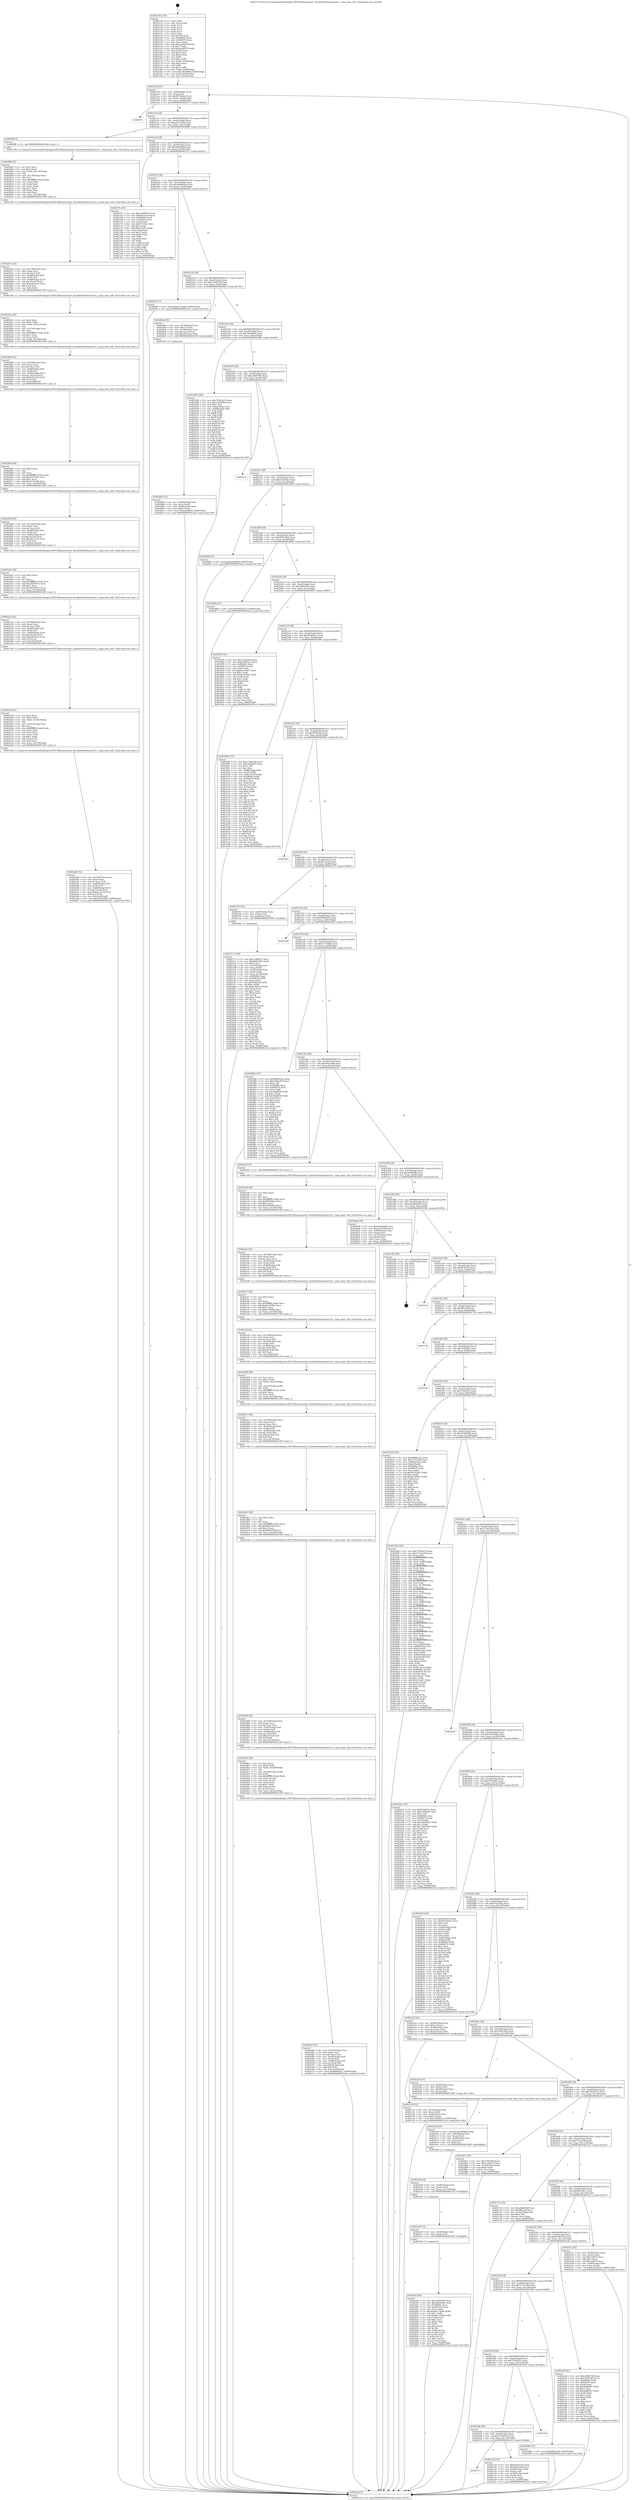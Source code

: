 digraph "0x402130" {
  label = "0x402130 (/mnt/c/Users/mathe/Desktop/tcc/POCII/binaries/extr_linuxfsbtrfsdelayed-ref.c_comp_data_refs_Final-ollvm.out::main(0))"
  labelloc = "t"
  node[shape=record]

  Entry [label="",width=0.3,height=0.3,shape=circle,fillcolor=black,style=filled]
  "0x4021a4" [label="{
     0x4021a4 [32]\l
     | [instrs]\l
     &nbsp;&nbsp;0x4021a4 \<+6\>: mov -0x90(%rbp),%eax\l
     &nbsp;&nbsp;0x4021aa \<+2\>: mov %eax,%ecx\l
     &nbsp;&nbsp;0x4021ac \<+6\>: sub $0x8979a6ea,%ecx\l
     &nbsp;&nbsp;0x4021b2 \<+6\>: mov %eax,-0xa4(%rbp)\l
     &nbsp;&nbsp;0x4021b8 \<+6\>: mov %ecx,-0xa8(%rbp)\l
     &nbsp;&nbsp;0x4021be \<+6\>: je 0000000000402f72 \<main+0xe42\>\l
  }"]
  "0x402f72" [label="{
     0x402f72\l
  }", style=dashed]
  "0x4021c4" [label="{
     0x4021c4 [28]\l
     | [instrs]\l
     &nbsp;&nbsp;0x4021c4 \<+5\>: jmp 00000000004021c9 \<main+0x99\>\l
     &nbsp;&nbsp;0x4021c9 \<+6\>: mov -0xa4(%rbp),%eax\l
     &nbsp;&nbsp;0x4021cf \<+5\>: sub $0xa2015268,%eax\l
     &nbsp;&nbsp;0x4021d4 \<+6\>: mov %eax,-0xac(%rbp)\l
     &nbsp;&nbsp;0x4021da \<+6\>: je 00000000004028f8 \<main+0x7c8\>\l
  }"]
  Exit [label="",width=0.3,height=0.3,shape=circle,fillcolor=black,style=filled,peripheries=2]
  "0x4028f8" [label="{
     0x4028f8 [5]\l
     | [instrs]\l
     &nbsp;&nbsp;0x4028f8 \<+5\>: call 0000000000401160 \<next_i\>\l
     | [calls]\l
     &nbsp;&nbsp;0x401160 \{1\} (/mnt/c/Users/mathe/Desktop/tcc/POCII/binaries/extr_linuxfsbtrfsdelayed-ref.c_comp_data_refs_Final-ollvm.out::next_i)\l
  }"]
  "0x4021e0" [label="{
     0x4021e0 [28]\l
     | [instrs]\l
     &nbsp;&nbsp;0x4021e0 \<+5\>: jmp 00000000004021e5 \<main+0xb5\>\l
     &nbsp;&nbsp;0x4021e5 \<+6\>: mov -0xa4(%rbp),%eax\l
     &nbsp;&nbsp;0x4021eb \<+5\>: sub $0xabba65bf,%eax\l
     &nbsp;&nbsp;0x4021f0 \<+6\>: mov %eax,-0xb0(%rbp)\l
     &nbsp;&nbsp;0x4021f6 \<+6\>: je 000000000040275c \<main+0x62c\>\l
  }"]
  "0x402ef4" [label="{
     0x402ef4 [96]\l
     | [instrs]\l
     &nbsp;&nbsp;0x402ef4 \<+5\>: mov $0xcd00b789,%eax\l
     &nbsp;&nbsp;0x402ef9 \<+5\>: mov $0xad4d40ba,%esi\l
     &nbsp;&nbsp;0x402efe \<+7\>: mov 0x40606c,%ecx\l
     &nbsp;&nbsp;0x402f05 \<+7\>: mov 0x406070,%edx\l
     &nbsp;&nbsp;0x402f0c \<+3\>: mov %ecx,%r8d\l
     &nbsp;&nbsp;0x402f0f \<+7\>: add $0x94c754d9,%r8d\l
     &nbsp;&nbsp;0x402f16 \<+4\>: sub $0x1,%r8d\l
     &nbsp;&nbsp;0x402f1a \<+7\>: sub $0x94c754d9,%r8d\l
     &nbsp;&nbsp;0x402f21 \<+4\>: imul %r8d,%ecx\l
     &nbsp;&nbsp;0x402f25 \<+3\>: and $0x1,%ecx\l
     &nbsp;&nbsp;0x402f28 \<+3\>: cmp $0x0,%ecx\l
     &nbsp;&nbsp;0x402f2b \<+4\>: sete %r9b\l
     &nbsp;&nbsp;0x402f2f \<+3\>: cmp $0xa,%edx\l
     &nbsp;&nbsp;0x402f32 \<+4\>: setl %r10b\l
     &nbsp;&nbsp;0x402f36 \<+3\>: mov %r9b,%r11b\l
     &nbsp;&nbsp;0x402f39 \<+3\>: and %r10b,%r11b\l
     &nbsp;&nbsp;0x402f3c \<+3\>: xor %r10b,%r9b\l
     &nbsp;&nbsp;0x402f3f \<+3\>: or %r9b,%r11b\l
     &nbsp;&nbsp;0x402f42 \<+4\>: test $0x1,%r11b\l
     &nbsp;&nbsp;0x402f46 \<+3\>: cmovne %esi,%eax\l
     &nbsp;&nbsp;0x402f49 \<+6\>: mov %eax,-0x90(%rbp)\l
     &nbsp;&nbsp;0x402f4f \<+5\>: jmp 00000000004032cd \<main+0x119d\>\l
  }"]
  "0x40275c" [label="{
     0x40275c [91]\l
     | [instrs]\l
     &nbsp;&nbsp;0x40275c \<+5\>: mov $0x12484f15,%eax\l
     &nbsp;&nbsp;0x402761 \<+5\>: mov $0xd91cbcef,%ecx\l
     &nbsp;&nbsp;0x402766 \<+7\>: mov 0x40606c,%edx\l
     &nbsp;&nbsp;0x40276d \<+7\>: mov 0x406070,%esi\l
     &nbsp;&nbsp;0x402774 \<+2\>: mov %edx,%edi\l
     &nbsp;&nbsp;0x402776 \<+6\>: sub $0xb75cf1a,%edi\l
     &nbsp;&nbsp;0x40277c \<+3\>: sub $0x1,%edi\l
     &nbsp;&nbsp;0x40277f \<+6\>: add $0xb75cf1a,%edi\l
     &nbsp;&nbsp;0x402785 \<+3\>: imul %edi,%edx\l
     &nbsp;&nbsp;0x402788 \<+3\>: and $0x1,%edx\l
     &nbsp;&nbsp;0x40278b \<+3\>: cmp $0x0,%edx\l
     &nbsp;&nbsp;0x40278e \<+4\>: sete %r8b\l
     &nbsp;&nbsp;0x402792 \<+3\>: cmp $0xa,%esi\l
     &nbsp;&nbsp;0x402795 \<+4\>: setl %r9b\l
     &nbsp;&nbsp;0x402799 \<+3\>: mov %r8b,%r10b\l
     &nbsp;&nbsp;0x40279c \<+3\>: and %r9b,%r10b\l
     &nbsp;&nbsp;0x40279f \<+3\>: xor %r9b,%r8b\l
     &nbsp;&nbsp;0x4027a2 \<+3\>: or %r8b,%r10b\l
     &nbsp;&nbsp;0x4027a5 \<+4\>: test $0x1,%r10b\l
     &nbsp;&nbsp;0x4027a9 \<+3\>: cmovne %ecx,%eax\l
     &nbsp;&nbsp;0x4027ac \<+6\>: mov %eax,-0x90(%rbp)\l
     &nbsp;&nbsp;0x4027b2 \<+5\>: jmp 00000000004032cd \<main+0x119d\>\l
  }"]
  "0x4021fc" [label="{
     0x4021fc [28]\l
     | [instrs]\l
     &nbsp;&nbsp;0x4021fc \<+5\>: jmp 0000000000402201 \<main+0xd1\>\l
     &nbsp;&nbsp;0x402201 \<+6\>: mov -0xa4(%rbp),%eax\l
     &nbsp;&nbsp;0x402207 \<+5\>: sub $0xad4d40ba,%eax\l
     &nbsp;&nbsp;0x40220c \<+6\>: mov %eax,-0xb4(%rbp)\l
     &nbsp;&nbsp;0x402212 \<+6\>: je 0000000000402f54 \<main+0xe24\>\l
  }"]
  "0x402ee8" [label="{
     0x402ee8 [12]\l
     | [instrs]\l
     &nbsp;&nbsp;0x402ee8 \<+4\>: mov -0x50(%rbp),%rdi\l
     &nbsp;&nbsp;0x402eec \<+3\>: mov (%rdi),%rdi\l
     &nbsp;&nbsp;0x402eef \<+5\>: call 0000000000401030 \<free@plt\>\l
     | [calls]\l
     &nbsp;&nbsp;0x401030 \{1\} (unknown)\l
  }"]
  "0x402f54" [label="{
     0x402f54 [15]\l
     | [instrs]\l
     &nbsp;&nbsp;0x402f54 \<+10\>: movl $0xe3c73bdb,-0x90(%rbp)\l
     &nbsp;&nbsp;0x402f5e \<+5\>: jmp 00000000004032cd \<main+0x119d\>\l
  }"]
  "0x402218" [label="{
     0x402218 [28]\l
     | [instrs]\l
     &nbsp;&nbsp;0x402218 \<+5\>: jmp 000000000040221d \<main+0xed\>\l
     &nbsp;&nbsp;0x40221d \<+6\>: mov -0xa4(%rbp),%eax\l
     &nbsp;&nbsp;0x402223 \<+5\>: sub $0xc32bb37f,%eax\l
     &nbsp;&nbsp;0x402228 \<+6\>: mov %eax,-0xb8(%rbp)\l
     &nbsp;&nbsp;0x40222e \<+6\>: je 000000000040289a \<main+0x76a\>\l
  }"]
  "0x402ed6" [label="{
     0x402ed6 [18]\l
     | [instrs]\l
     &nbsp;&nbsp;0x402ed6 \<+4\>: mov -0x68(%rbp),%rdi\l
     &nbsp;&nbsp;0x402eda \<+3\>: mov (%rdi),%rdi\l
     &nbsp;&nbsp;0x402edd \<+6\>: mov %eax,-0x170(%rbp)\l
     &nbsp;&nbsp;0x402ee3 \<+5\>: call 0000000000401030 \<free@plt\>\l
     | [calls]\l
     &nbsp;&nbsp;0x401030 \{1\} (unknown)\l
  }"]
  "0x40289a" [label="{
     0x40289a [26]\l
     | [instrs]\l
     &nbsp;&nbsp;0x40289a \<+4\>: mov -0x70(%rbp),%rax\l
     &nbsp;&nbsp;0x40289e \<+6\>: movl $0x1,(%rax)\l
     &nbsp;&nbsp;0x4028a4 \<+4\>: mov -0x70(%rbp),%rax\l
     &nbsp;&nbsp;0x4028a8 \<+3\>: movslq (%rax),%rax\l
     &nbsp;&nbsp;0x4028ab \<+4\>: imul $0x28,%rax,%rdi\l
     &nbsp;&nbsp;0x4028af \<+5\>: call 0000000000401050 \<malloc@plt\>\l
     | [calls]\l
     &nbsp;&nbsp;0x401050 \{1\} (unknown)\l
  }"]
  "0x402234" [label="{
     0x402234 [28]\l
     | [instrs]\l
     &nbsp;&nbsp;0x402234 \<+5\>: jmp 0000000000402239 \<main+0x109\>\l
     &nbsp;&nbsp;0x402239 \<+6\>: mov -0xa4(%rbp),%eax\l
     &nbsp;&nbsp;0x40223f \<+5\>: sub $0xc9ee0946,%eax\l
     &nbsp;&nbsp;0x402244 \<+6\>: mov %eax,-0xbc(%rbp)\l
     &nbsp;&nbsp;0x40224a \<+6\>: je 0000000000402586 \<main+0x456\>\l
  }"]
  "0x402eb9" [label="{
     0x402eb9 [29]\l
     | [instrs]\l
     &nbsp;&nbsp;0x402eb9 \<+10\>: movabs $0x4040b6,%rdi\l
     &nbsp;&nbsp;0x402ec3 \<+4\>: mov -0x40(%rbp),%rsi\l
     &nbsp;&nbsp;0x402ec7 \<+2\>: mov %eax,(%rsi)\l
     &nbsp;&nbsp;0x402ec9 \<+4\>: mov -0x40(%rbp),%rsi\l
     &nbsp;&nbsp;0x402ecd \<+2\>: mov (%rsi),%esi\l
     &nbsp;&nbsp;0x402ecf \<+2\>: mov $0x0,%al\l
     &nbsp;&nbsp;0x402ed1 \<+5\>: call 0000000000401040 \<printf@plt\>\l
     | [calls]\l
     &nbsp;&nbsp;0x401040 \{1\} (unknown)\l
  }"]
  "0x402586" [label="{
     0x402586 [106]\l
     | [instrs]\l
     &nbsp;&nbsp;0x402586 \<+5\>: mov $0x79363a53,%eax\l
     &nbsp;&nbsp;0x40258b \<+5\>: mov $0x16a650bd,%ecx\l
     &nbsp;&nbsp;0x402590 \<+2\>: mov $0x1,%dl\l
     &nbsp;&nbsp;0x402592 \<+7\>: mov -0x8a(%rbp),%sil\l
     &nbsp;&nbsp;0x402599 \<+7\>: mov -0x89(%rbp),%dil\l
     &nbsp;&nbsp;0x4025a0 \<+3\>: mov %sil,%r8b\l
     &nbsp;&nbsp;0x4025a3 \<+4\>: xor $0xff,%r8b\l
     &nbsp;&nbsp;0x4025a7 \<+3\>: mov %dil,%r9b\l
     &nbsp;&nbsp;0x4025aa \<+4\>: xor $0xff,%r9b\l
     &nbsp;&nbsp;0x4025ae \<+3\>: xor $0x1,%dl\l
     &nbsp;&nbsp;0x4025b1 \<+3\>: mov %r8b,%r10b\l
     &nbsp;&nbsp;0x4025b4 \<+4\>: and $0xff,%r10b\l
     &nbsp;&nbsp;0x4025b8 \<+3\>: and %dl,%sil\l
     &nbsp;&nbsp;0x4025bb \<+3\>: mov %r9b,%r11b\l
     &nbsp;&nbsp;0x4025be \<+4\>: and $0xff,%r11b\l
     &nbsp;&nbsp;0x4025c2 \<+3\>: and %dl,%dil\l
     &nbsp;&nbsp;0x4025c5 \<+3\>: or %sil,%r10b\l
     &nbsp;&nbsp;0x4025c8 \<+3\>: or %dil,%r11b\l
     &nbsp;&nbsp;0x4025cb \<+3\>: xor %r11b,%r10b\l
     &nbsp;&nbsp;0x4025ce \<+3\>: or %r9b,%r8b\l
     &nbsp;&nbsp;0x4025d1 \<+4\>: xor $0xff,%r8b\l
     &nbsp;&nbsp;0x4025d5 \<+3\>: or $0x1,%dl\l
     &nbsp;&nbsp;0x4025d8 \<+3\>: and %dl,%r8b\l
     &nbsp;&nbsp;0x4025db \<+3\>: or %r8b,%r10b\l
     &nbsp;&nbsp;0x4025de \<+4\>: test $0x1,%r10b\l
     &nbsp;&nbsp;0x4025e2 \<+3\>: cmovne %ecx,%eax\l
     &nbsp;&nbsp;0x4025e5 \<+6\>: mov %eax,-0x90(%rbp)\l
     &nbsp;&nbsp;0x4025eb \<+5\>: jmp 00000000004032cd \<main+0x119d\>\l
  }"]
  "0x402250" [label="{
     0x402250 [28]\l
     | [instrs]\l
     &nbsp;&nbsp;0x402250 \<+5\>: jmp 0000000000402255 \<main+0x125\>\l
     &nbsp;&nbsp;0x402255 \<+6\>: mov -0xa4(%rbp),%eax\l
     &nbsp;&nbsp;0x40225b \<+5\>: sub $0xcd00b789,%eax\l
     &nbsp;&nbsp;0x402260 \<+6\>: mov %eax,-0xc0(%rbp)\l
     &nbsp;&nbsp;0x402266 \<+6\>: je 000000000040323c \<main+0x110c\>\l
  }"]
  "0x4032cd" [label="{
     0x4032cd [5]\l
     | [instrs]\l
     &nbsp;&nbsp;0x4032cd \<+5\>: jmp 00000000004021a4 \<main+0x74\>\l
  }"]
  "0x402130" [label="{
     0x402130 [116]\l
     | [instrs]\l
     &nbsp;&nbsp;0x402130 \<+1\>: push %rbp\l
     &nbsp;&nbsp;0x402131 \<+3\>: mov %rsp,%rbp\l
     &nbsp;&nbsp;0x402134 \<+2\>: push %r15\l
     &nbsp;&nbsp;0x402136 \<+2\>: push %r14\l
     &nbsp;&nbsp;0x402138 \<+2\>: push %r13\l
     &nbsp;&nbsp;0x40213a \<+2\>: push %r12\l
     &nbsp;&nbsp;0x40213c \<+1\>: push %rbx\l
     &nbsp;&nbsp;0x40213d \<+7\>: sub $0x168,%rsp\l
     &nbsp;&nbsp;0x402144 \<+7\>: mov 0x40606c,%eax\l
     &nbsp;&nbsp;0x40214b \<+7\>: mov 0x406070,%ecx\l
     &nbsp;&nbsp;0x402152 \<+2\>: mov %eax,%edx\l
     &nbsp;&nbsp;0x402154 \<+6\>: sub $0xea26655f,%edx\l
     &nbsp;&nbsp;0x40215a \<+3\>: sub $0x1,%edx\l
     &nbsp;&nbsp;0x40215d \<+6\>: add $0xea26655f,%edx\l
     &nbsp;&nbsp;0x402163 \<+3\>: imul %edx,%eax\l
     &nbsp;&nbsp;0x402166 \<+3\>: and $0x1,%eax\l
     &nbsp;&nbsp;0x402169 \<+3\>: cmp $0x0,%eax\l
     &nbsp;&nbsp;0x40216c \<+4\>: sete %r8b\l
     &nbsp;&nbsp;0x402170 \<+4\>: and $0x1,%r8b\l
     &nbsp;&nbsp;0x402174 \<+7\>: mov %r8b,-0x8a(%rbp)\l
     &nbsp;&nbsp;0x40217b \<+3\>: cmp $0xa,%ecx\l
     &nbsp;&nbsp;0x40217e \<+4\>: setl %r8b\l
     &nbsp;&nbsp;0x402182 \<+4\>: and $0x1,%r8b\l
     &nbsp;&nbsp;0x402186 \<+7\>: mov %r8b,-0x89(%rbp)\l
     &nbsp;&nbsp;0x40218d \<+10\>: movl $0xc9ee0946,-0x90(%rbp)\l
     &nbsp;&nbsp;0x402197 \<+6\>: mov %edi,-0x94(%rbp)\l
     &nbsp;&nbsp;0x40219d \<+7\>: mov %rsi,-0xa0(%rbp)\l
  }"]
  "0x402ded" [label="{
     0x402ded [52]\l
     | [instrs]\l
     &nbsp;&nbsp;0x402ded \<+6\>: mov -0x16c(%rbp),%ecx\l
     &nbsp;&nbsp;0x402df3 \<+3\>: imul %eax,%ecx\l
     &nbsp;&nbsp;0x402df6 \<+3\>: movslq %ecx,%rsi\l
     &nbsp;&nbsp;0x402df9 \<+4\>: mov -0x50(%rbp),%rdi\l
     &nbsp;&nbsp;0x402dfd \<+3\>: mov (%rdi),%rdi\l
     &nbsp;&nbsp;0x402e00 \<+4\>: mov -0x48(%rbp),%r8\l
     &nbsp;&nbsp;0x402e04 \<+3\>: movslq (%r8),%r8\l
     &nbsp;&nbsp;0x402e07 \<+4\>: imul $0x28,%r8,%r8\l
     &nbsp;&nbsp;0x402e0b \<+3\>: add %r8,%rdi\l
     &nbsp;&nbsp;0x402e0e \<+4\>: mov %rsi,0x20(%rdi)\l
     &nbsp;&nbsp;0x402e12 \<+10\>: movl $0x609c9dc1,-0x90(%rbp)\l
     &nbsp;&nbsp;0x402e1c \<+5\>: jmp 00000000004032cd \<main+0x119d\>\l
  }"]
  "0x40323c" [label="{
     0x40323c\l
  }", style=dashed]
  "0x40226c" [label="{
     0x40226c [28]\l
     | [instrs]\l
     &nbsp;&nbsp;0x40226c \<+5\>: jmp 0000000000402271 \<main+0x141\>\l
     &nbsp;&nbsp;0x402271 \<+6\>: mov -0xa4(%rbp),%eax\l
     &nbsp;&nbsp;0x402277 \<+5\>: sub $0xd3a703b1,%eax\l
     &nbsp;&nbsp;0x40227c \<+6\>: mov %eax,-0xc4(%rbp)\l
     &nbsp;&nbsp;0x402282 \<+6\>: je 0000000000402bf4 \<main+0xac4\>\l
  }"]
  "0x402db3" [label="{
     0x402db3 [58]\l
     | [instrs]\l
     &nbsp;&nbsp;0x402db3 \<+2\>: xor %ecx,%ecx\l
     &nbsp;&nbsp;0x402db5 \<+5\>: mov $0x2,%edx\l
     &nbsp;&nbsp;0x402dba \<+6\>: mov %edx,-0x168(%rbp)\l
     &nbsp;&nbsp;0x402dc0 \<+1\>: cltd\l
     &nbsp;&nbsp;0x402dc1 \<+7\>: mov -0x168(%rbp),%r9d\l
     &nbsp;&nbsp;0x402dc8 \<+3\>: idiv %r9d\l
     &nbsp;&nbsp;0x402dcb \<+6\>: imul $0xfffffffe,%edx,%edx\l
     &nbsp;&nbsp;0x402dd1 \<+3\>: mov %ecx,%r10d\l
     &nbsp;&nbsp;0x402dd4 \<+3\>: sub %edx,%r10d\l
     &nbsp;&nbsp;0x402dd7 \<+2\>: mov %ecx,%edx\l
     &nbsp;&nbsp;0x402dd9 \<+3\>: sub $0x1,%edx\l
     &nbsp;&nbsp;0x402ddc \<+3\>: add %edx,%r10d\l
     &nbsp;&nbsp;0x402ddf \<+3\>: sub %r10d,%ecx\l
     &nbsp;&nbsp;0x402de2 \<+6\>: mov %ecx,-0x16c(%rbp)\l
     &nbsp;&nbsp;0x402de8 \<+5\>: call 0000000000401160 \<next_i\>\l
     | [calls]\l
     &nbsp;&nbsp;0x401160 \{1\} (/mnt/c/Users/mathe/Desktop/tcc/POCII/binaries/extr_linuxfsbtrfsdelayed-ref.c_comp_data_refs_Final-ollvm.out::next_i)\l
  }"]
  "0x402bf4" [label="{
     0x402bf4 [15]\l
     | [instrs]\l
     &nbsp;&nbsp;0x402bf4 \<+10\>: movl $0xea04b0f9,-0x90(%rbp)\l
     &nbsp;&nbsp;0x402bfe \<+5\>: jmp 00000000004032cd \<main+0x119d\>\l
  }"]
  "0x402288" [label="{
     0x402288 [28]\l
     | [instrs]\l
     &nbsp;&nbsp;0x402288 \<+5\>: jmp 000000000040228d \<main+0x15d\>\l
     &nbsp;&nbsp;0x40228d \<+6\>: mov -0xa4(%rbp),%eax\l
     &nbsp;&nbsp;0x402293 \<+5\>: sub $0xd42074b2,%eax\l
     &nbsp;&nbsp;0x402298 \<+6\>: mov %eax,-0xc8(%rbp)\l
     &nbsp;&nbsp;0x40229e \<+6\>: je 000000000040286d \<main+0x73d\>\l
  }"]
  "0x402d89" [label="{
     0x402d89 [42]\l
     | [instrs]\l
     &nbsp;&nbsp;0x402d89 \<+6\>: mov -0x164(%rbp),%ecx\l
     &nbsp;&nbsp;0x402d8f \<+3\>: imul %eax,%ecx\l
     &nbsp;&nbsp;0x402d92 \<+3\>: movslq %ecx,%rsi\l
     &nbsp;&nbsp;0x402d95 \<+4\>: mov -0x50(%rbp),%rdi\l
     &nbsp;&nbsp;0x402d99 \<+3\>: mov (%rdi),%rdi\l
     &nbsp;&nbsp;0x402d9c \<+4\>: mov -0x48(%rbp),%r8\l
     &nbsp;&nbsp;0x402da0 \<+3\>: movslq (%r8),%r8\l
     &nbsp;&nbsp;0x402da3 \<+4\>: imul $0x28,%r8,%r8\l
     &nbsp;&nbsp;0x402da7 \<+3\>: add %r8,%rdi\l
     &nbsp;&nbsp;0x402daa \<+4\>: mov %rsi,0x18(%rdi)\l
     &nbsp;&nbsp;0x402dae \<+5\>: call 0000000000401160 \<next_i\>\l
     | [calls]\l
     &nbsp;&nbsp;0x401160 \{1\} (/mnt/c/Users/mathe/Desktop/tcc/POCII/binaries/extr_linuxfsbtrfsdelayed-ref.c_comp_data_refs_Final-ollvm.out::next_i)\l
  }"]
  "0x40286d" [label="{
     0x40286d [15]\l
     | [instrs]\l
     &nbsp;&nbsp;0x40286d \<+10\>: movl $0x5492d1a3,-0x90(%rbp)\l
     &nbsp;&nbsp;0x402877 \<+5\>: jmp 00000000004032cd \<main+0x119d\>\l
  }"]
  "0x4022a4" [label="{
     0x4022a4 [28]\l
     | [instrs]\l
     &nbsp;&nbsp;0x4022a4 \<+5\>: jmp 00000000004022a9 \<main+0x179\>\l
     &nbsp;&nbsp;0x4022a9 \<+6\>: mov -0xa4(%rbp),%eax\l
     &nbsp;&nbsp;0x4022af \<+5\>: sub $0xd4f63280,%eax\l
     &nbsp;&nbsp;0x4022b4 \<+6\>: mov %eax,-0xcc(%rbp)\l
     &nbsp;&nbsp;0x4022ba \<+6\>: je 0000000000403095 \<main+0xf65\>\l
  }"]
  "0x402d61" [label="{
     0x402d61 [40]\l
     | [instrs]\l
     &nbsp;&nbsp;0x402d61 \<+5\>: mov $0x2,%ecx\l
     &nbsp;&nbsp;0x402d66 \<+1\>: cltd\l
     &nbsp;&nbsp;0x402d67 \<+2\>: idiv %ecx\l
     &nbsp;&nbsp;0x402d69 \<+6\>: imul $0xfffffffe,%edx,%ecx\l
     &nbsp;&nbsp;0x402d6f \<+6\>: add $0xf96e939f,%ecx\l
     &nbsp;&nbsp;0x402d75 \<+3\>: add $0x1,%ecx\l
     &nbsp;&nbsp;0x402d78 \<+6\>: sub $0xf96e939f,%ecx\l
     &nbsp;&nbsp;0x402d7e \<+6\>: mov %ecx,-0x164(%rbp)\l
     &nbsp;&nbsp;0x402d84 \<+5\>: call 0000000000401160 \<next_i\>\l
     | [calls]\l
     &nbsp;&nbsp;0x401160 \{1\} (/mnt/c/Users/mathe/Desktop/tcc/POCII/binaries/extr_linuxfsbtrfsdelayed-ref.c_comp_data_refs_Final-ollvm.out::next_i)\l
  }"]
  "0x403095" [label="{
     0x403095 [91]\l
     | [instrs]\l
     &nbsp;&nbsp;0x403095 \<+5\>: mov $0x17ebec04,%eax\l
     &nbsp;&nbsp;0x40309a \<+5\>: mov $0xd76082e1,%ecx\l
     &nbsp;&nbsp;0x40309f \<+7\>: mov 0x40606c,%edx\l
     &nbsp;&nbsp;0x4030a6 \<+7\>: mov 0x406070,%esi\l
     &nbsp;&nbsp;0x4030ad \<+2\>: mov %edx,%edi\l
     &nbsp;&nbsp;0x4030af \<+6\>: sub $0x6a314be7,%edi\l
     &nbsp;&nbsp;0x4030b5 \<+3\>: sub $0x1,%edi\l
     &nbsp;&nbsp;0x4030b8 \<+6\>: add $0x6a314be7,%edi\l
     &nbsp;&nbsp;0x4030be \<+3\>: imul %edi,%edx\l
     &nbsp;&nbsp;0x4030c1 \<+3\>: and $0x1,%edx\l
     &nbsp;&nbsp;0x4030c4 \<+3\>: cmp $0x0,%edx\l
     &nbsp;&nbsp;0x4030c7 \<+4\>: sete %r8b\l
     &nbsp;&nbsp;0x4030cb \<+3\>: cmp $0xa,%esi\l
     &nbsp;&nbsp;0x4030ce \<+4\>: setl %r9b\l
     &nbsp;&nbsp;0x4030d2 \<+3\>: mov %r8b,%r10b\l
     &nbsp;&nbsp;0x4030d5 \<+3\>: and %r9b,%r10b\l
     &nbsp;&nbsp;0x4030d8 \<+3\>: xor %r9b,%r8b\l
     &nbsp;&nbsp;0x4030db \<+3\>: or %r8b,%r10b\l
     &nbsp;&nbsp;0x4030de \<+4\>: test $0x1,%r10b\l
     &nbsp;&nbsp;0x4030e2 \<+3\>: cmovne %ecx,%eax\l
     &nbsp;&nbsp;0x4030e5 \<+6\>: mov %eax,-0x90(%rbp)\l
     &nbsp;&nbsp;0x4030eb \<+5\>: jmp 00000000004032cd \<main+0x119d\>\l
  }"]
  "0x4022c0" [label="{
     0x4022c0 [28]\l
     | [instrs]\l
     &nbsp;&nbsp;0x4022c0 \<+5\>: jmp 00000000004022c5 \<main+0x195\>\l
     &nbsp;&nbsp;0x4022c5 \<+6\>: mov -0xa4(%rbp),%eax\l
     &nbsp;&nbsp;0x4022cb \<+5\>: sub $0xd76082e1,%eax\l
     &nbsp;&nbsp;0x4022d0 \<+6\>: mov %eax,-0xd0(%rbp)\l
     &nbsp;&nbsp;0x4022d6 \<+6\>: je 00000000004030f0 \<main+0xfc0\>\l
  }"]
  "0x402d37" [label="{
     0x402d37 [42]\l
     | [instrs]\l
     &nbsp;&nbsp;0x402d37 \<+6\>: mov -0x160(%rbp),%ecx\l
     &nbsp;&nbsp;0x402d3d \<+3\>: imul %eax,%ecx\l
     &nbsp;&nbsp;0x402d40 \<+3\>: movslq %ecx,%rsi\l
     &nbsp;&nbsp;0x402d43 \<+4\>: mov -0x50(%rbp),%rdi\l
     &nbsp;&nbsp;0x402d47 \<+3\>: mov (%rdi),%rdi\l
     &nbsp;&nbsp;0x402d4a \<+4\>: mov -0x48(%rbp),%r8\l
     &nbsp;&nbsp;0x402d4e \<+3\>: movslq (%r8),%r8\l
     &nbsp;&nbsp;0x402d51 \<+4\>: imul $0x28,%r8,%r8\l
     &nbsp;&nbsp;0x402d55 \<+3\>: add %r8,%rdi\l
     &nbsp;&nbsp;0x402d58 \<+4\>: mov %rsi,0x10(%rdi)\l
     &nbsp;&nbsp;0x402d5c \<+5\>: call 0000000000401160 \<next_i\>\l
     | [calls]\l
     &nbsp;&nbsp;0x401160 \{1\} (/mnt/c/Users/mathe/Desktop/tcc/POCII/binaries/extr_linuxfsbtrfsdelayed-ref.c_comp_data_refs_Final-ollvm.out::next_i)\l
  }"]
  "0x4030f0" [label="{
     0x4030f0 [155]\l
     | [instrs]\l
     &nbsp;&nbsp;0x4030f0 \<+5\>: mov $0x17ebec04,%eax\l
     &nbsp;&nbsp;0x4030f5 \<+5\>: mov $0xed84efd7,%ecx\l
     &nbsp;&nbsp;0x4030fa \<+2\>: mov $0x1,%dl\l
     &nbsp;&nbsp;0x4030fc \<+2\>: xor %esi,%esi\l
     &nbsp;&nbsp;0x4030fe \<+7\>: mov -0x88(%rbp),%rdi\l
     &nbsp;&nbsp;0x403105 \<+3\>: mov (%rdi),%r8d\l
     &nbsp;&nbsp;0x403108 \<+4\>: mov %r8d,-0x2c(%rbp)\l
     &nbsp;&nbsp;0x40310c \<+8\>: mov 0x40606c,%r8d\l
     &nbsp;&nbsp;0x403114 \<+8\>: mov 0x406070,%r9d\l
     &nbsp;&nbsp;0x40311c \<+3\>: sub $0x1,%esi\l
     &nbsp;&nbsp;0x40311f \<+3\>: mov %r8d,%r10d\l
     &nbsp;&nbsp;0x403122 \<+3\>: add %esi,%r10d\l
     &nbsp;&nbsp;0x403125 \<+4\>: imul %r10d,%r8d\l
     &nbsp;&nbsp;0x403129 \<+4\>: and $0x1,%r8d\l
     &nbsp;&nbsp;0x40312d \<+4\>: cmp $0x0,%r8d\l
     &nbsp;&nbsp;0x403131 \<+4\>: sete %r11b\l
     &nbsp;&nbsp;0x403135 \<+4\>: cmp $0xa,%r9d\l
     &nbsp;&nbsp;0x403139 \<+3\>: setl %bl\l
     &nbsp;&nbsp;0x40313c \<+3\>: mov %r11b,%r14b\l
     &nbsp;&nbsp;0x40313f \<+4\>: xor $0xff,%r14b\l
     &nbsp;&nbsp;0x403143 \<+3\>: mov %bl,%r15b\l
     &nbsp;&nbsp;0x403146 \<+4\>: xor $0xff,%r15b\l
     &nbsp;&nbsp;0x40314a \<+3\>: xor $0x0,%dl\l
     &nbsp;&nbsp;0x40314d \<+3\>: mov %r14b,%r12b\l
     &nbsp;&nbsp;0x403150 \<+4\>: and $0x0,%r12b\l
     &nbsp;&nbsp;0x403154 \<+3\>: and %dl,%r11b\l
     &nbsp;&nbsp;0x403157 \<+3\>: mov %r15b,%r13b\l
     &nbsp;&nbsp;0x40315a \<+4\>: and $0x0,%r13b\l
     &nbsp;&nbsp;0x40315e \<+2\>: and %dl,%bl\l
     &nbsp;&nbsp;0x403160 \<+3\>: or %r11b,%r12b\l
     &nbsp;&nbsp;0x403163 \<+3\>: or %bl,%r13b\l
     &nbsp;&nbsp;0x403166 \<+3\>: xor %r13b,%r12b\l
     &nbsp;&nbsp;0x403169 \<+3\>: or %r15b,%r14b\l
     &nbsp;&nbsp;0x40316c \<+4\>: xor $0xff,%r14b\l
     &nbsp;&nbsp;0x403170 \<+3\>: or $0x0,%dl\l
     &nbsp;&nbsp;0x403173 \<+3\>: and %dl,%r14b\l
     &nbsp;&nbsp;0x403176 \<+3\>: or %r14b,%r12b\l
     &nbsp;&nbsp;0x403179 \<+4\>: test $0x1,%r12b\l
     &nbsp;&nbsp;0x40317d \<+3\>: cmovne %ecx,%eax\l
     &nbsp;&nbsp;0x403180 \<+6\>: mov %eax,-0x90(%rbp)\l
     &nbsp;&nbsp;0x403186 \<+5\>: jmp 00000000004032cd \<main+0x119d\>\l
  }"]
  "0x4022dc" [label="{
     0x4022dc [28]\l
     | [instrs]\l
     &nbsp;&nbsp;0x4022dc \<+5\>: jmp 00000000004022e1 \<main+0x1b1\>\l
     &nbsp;&nbsp;0x4022e1 \<+6\>: mov -0xa4(%rbp),%eax\l
     &nbsp;&nbsp;0x4022e7 \<+5\>: sub $0xd7ff3c84,%eax\l
     &nbsp;&nbsp;0x4022ec \<+6\>: mov %eax,-0xd4(%rbp)\l
     &nbsp;&nbsp;0x4022f2 \<+6\>: je 0000000000402f63 \<main+0xe33\>\l
  }"]
  "0x402d09" [label="{
     0x402d09 [46]\l
     | [instrs]\l
     &nbsp;&nbsp;0x402d09 \<+2\>: xor %ecx,%ecx\l
     &nbsp;&nbsp;0x402d0b \<+5\>: mov $0x2,%edx\l
     &nbsp;&nbsp;0x402d10 \<+6\>: mov %edx,-0x15c(%rbp)\l
     &nbsp;&nbsp;0x402d16 \<+1\>: cltd\l
     &nbsp;&nbsp;0x402d17 \<+7\>: mov -0x15c(%rbp),%r9d\l
     &nbsp;&nbsp;0x402d1e \<+3\>: idiv %r9d\l
     &nbsp;&nbsp;0x402d21 \<+6\>: imul $0xfffffffe,%edx,%edx\l
     &nbsp;&nbsp;0x402d27 \<+3\>: sub $0x1,%ecx\l
     &nbsp;&nbsp;0x402d2a \<+2\>: sub %ecx,%edx\l
     &nbsp;&nbsp;0x402d2c \<+6\>: mov %edx,-0x160(%rbp)\l
     &nbsp;&nbsp;0x402d32 \<+5\>: call 0000000000401160 \<next_i\>\l
     | [calls]\l
     &nbsp;&nbsp;0x401160 \{1\} (/mnt/c/Users/mathe/Desktop/tcc/POCII/binaries/extr_linuxfsbtrfsdelayed-ref.c_comp_data_refs_Final-ollvm.out::next_i)\l
  }"]
  "0x402f63" [label="{
     0x402f63\l
  }", style=dashed]
  "0x4022f8" [label="{
     0x4022f8 [28]\l
     | [instrs]\l
     &nbsp;&nbsp;0x4022f8 \<+5\>: jmp 00000000004022fd \<main+0x1cd\>\l
     &nbsp;&nbsp;0x4022fd \<+6\>: mov -0xa4(%rbp),%eax\l
     &nbsp;&nbsp;0x402303 \<+5\>: sub $0xd91cbcef,%eax\l
     &nbsp;&nbsp;0x402308 \<+6\>: mov %eax,-0xd8(%rbp)\l
     &nbsp;&nbsp;0x40230e \<+6\>: je 00000000004027b7 \<main+0x687\>\l
  }"]
  "0x402cdf" [label="{
     0x402cdf [42]\l
     | [instrs]\l
     &nbsp;&nbsp;0x402cdf \<+6\>: mov -0x158(%rbp),%ecx\l
     &nbsp;&nbsp;0x402ce5 \<+3\>: imul %eax,%ecx\l
     &nbsp;&nbsp;0x402ce8 \<+3\>: movslq %ecx,%rsi\l
     &nbsp;&nbsp;0x402ceb \<+4\>: mov -0x50(%rbp),%rdi\l
     &nbsp;&nbsp;0x402cef \<+3\>: mov (%rdi),%rdi\l
     &nbsp;&nbsp;0x402cf2 \<+4\>: mov -0x48(%rbp),%r8\l
     &nbsp;&nbsp;0x402cf6 \<+3\>: movslq (%r8),%r8\l
     &nbsp;&nbsp;0x402cf9 \<+4\>: imul $0x28,%r8,%r8\l
     &nbsp;&nbsp;0x402cfd \<+3\>: add %r8,%rdi\l
     &nbsp;&nbsp;0x402d00 \<+4\>: mov %rsi,0x8(%rdi)\l
     &nbsp;&nbsp;0x402d04 \<+5\>: call 0000000000401160 \<next_i\>\l
     | [calls]\l
     &nbsp;&nbsp;0x401160 \{1\} (/mnt/c/Users/mathe/Desktop/tcc/POCII/binaries/extr_linuxfsbtrfsdelayed-ref.c_comp_data_refs_Final-ollvm.out::next_i)\l
  }"]
  "0x4027b7" [label="{
     0x4027b7 [16]\l
     | [instrs]\l
     &nbsp;&nbsp;0x4027b7 \<+4\>: mov -0x80(%rbp),%rax\l
     &nbsp;&nbsp;0x4027bb \<+3\>: mov (%rax),%rax\l
     &nbsp;&nbsp;0x4027be \<+4\>: mov 0x8(%rax),%rdi\l
     &nbsp;&nbsp;0x4027c2 \<+5\>: call 0000000000401060 \<atoi@plt\>\l
     | [calls]\l
     &nbsp;&nbsp;0x401060 \{1\} (unknown)\l
  }"]
  "0x402314" [label="{
     0x402314 [28]\l
     | [instrs]\l
     &nbsp;&nbsp;0x402314 \<+5\>: jmp 0000000000402319 \<main+0x1e9\>\l
     &nbsp;&nbsp;0x402319 \<+6\>: mov -0xa4(%rbp),%eax\l
     &nbsp;&nbsp;0x40231f \<+5\>: sub $0xd989d2d2,%eax\l
     &nbsp;&nbsp;0x402324 \<+6\>: mov %eax,-0xdc(%rbp)\l
     &nbsp;&nbsp;0x40232a \<+6\>: je 0000000000403299 \<main+0x1169\>\l
  }"]
  "0x402cb7" [label="{
     0x402cb7 [40]\l
     | [instrs]\l
     &nbsp;&nbsp;0x402cb7 \<+5\>: mov $0x2,%ecx\l
     &nbsp;&nbsp;0x402cbc \<+1\>: cltd\l
     &nbsp;&nbsp;0x402cbd \<+2\>: idiv %ecx\l
     &nbsp;&nbsp;0x402cbf \<+6\>: imul $0xfffffffe,%edx,%ecx\l
     &nbsp;&nbsp;0x402cc5 \<+6\>: add $0xdc354f0a,%ecx\l
     &nbsp;&nbsp;0x402ccb \<+3\>: add $0x1,%ecx\l
     &nbsp;&nbsp;0x402cce \<+6\>: sub $0xdc354f0a,%ecx\l
     &nbsp;&nbsp;0x402cd4 \<+6\>: mov %ecx,-0x158(%rbp)\l
     &nbsp;&nbsp;0x402cda \<+5\>: call 0000000000401160 \<next_i\>\l
     | [calls]\l
     &nbsp;&nbsp;0x401160 \{1\} (/mnt/c/Users/mathe/Desktop/tcc/POCII/binaries/extr_linuxfsbtrfsdelayed-ref.c_comp_data_refs_Final-ollvm.out::next_i)\l
  }"]
  "0x403299" [label="{
     0x403299\l
  }", style=dashed]
  "0x402330" [label="{
     0x402330 [28]\l
     | [instrs]\l
     &nbsp;&nbsp;0x402330 \<+5\>: jmp 0000000000402335 \<main+0x205\>\l
     &nbsp;&nbsp;0x402335 \<+6\>: mov -0xa4(%rbp),%eax\l
     &nbsp;&nbsp;0x40233b \<+5\>: sub $0xe3c73bdb,%eax\l
     &nbsp;&nbsp;0x402340 \<+6\>: mov %eax,-0xe0(%rbp)\l
     &nbsp;&nbsp;0x402346 \<+6\>: je 0000000000402f86 \<main+0xe56\>\l
  }"]
  "0x402c8e" [label="{
     0x402c8e [41]\l
     | [instrs]\l
     &nbsp;&nbsp;0x402c8e \<+6\>: mov -0x154(%rbp),%ecx\l
     &nbsp;&nbsp;0x402c94 \<+3\>: imul %eax,%ecx\l
     &nbsp;&nbsp;0x402c97 \<+3\>: movslq %ecx,%rsi\l
     &nbsp;&nbsp;0x402c9a \<+4\>: mov -0x50(%rbp),%rdi\l
     &nbsp;&nbsp;0x402c9e \<+3\>: mov (%rdi),%rdi\l
     &nbsp;&nbsp;0x402ca1 \<+4\>: mov -0x48(%rbp),%r8\l
     &nbsp;&nbsp;0x402ca5 \<+3\>: movslq (%r8),%r8\l
     &nbsp;&nbsp;0x402ca8 \<+4\>: imul $0x28,%r8,%r8\l
     &nbsp;&nbsp;0x402cac \<+3\>: add %r8,%rdi\l
     &nbsp;&nbsp;0x402caf \<+3\>: mov %rsi,(%rdi)\l
     &nbsp;&nbsp;0x402cb2 \<+5\>: call 0000000000401160 \<next_i\>\l
     | [calls]\l
     &nbsp;&nbsp;0x401160 \{1\} (/mnt/c/Users/mathe/Desktop/tcc/POCII/binaries/extr_linuxfsbtrfsdelayed-ref.c_comp_data_refs_Final-ollvm.out::next_i)\l
  }"]
  "0x402f86" [label="{
     0x402f86 [147]\l
     | [instrs]\l
     &nbsp;&nbsp;0x402f86 \<+5\>: mov $0xd989d2d2,%eax\l
     &nbsp;&nbsp;0x402f8b \<+5\>: mov $0x1294e435,%ecx\l
     &nbsp;&nbsp;0x402f90 \<+2\>: mov $0x1,%dl\l
     &nbsp;&nbsp;0x402f92 \<+7\>: mov 0x40606c,%esi\l
     &nbsp;&nbsp;0x402f99 \<+7\>: mov 0x406070,%edi\l
     &nbsp;&nbsp;0x402fa0 \<+3\>: mov %esi,%r8d\l
     &nbsp;&nbsp;0x402fa3 \<+7\>: sub $0x30a6850,%r8d\l
     &nbsp;&nbsp;0x402faa \<+4\>: sub $0x1,%r8d\l
     &nbsp;&nbsp;0x402fae \<+7\>: add $0x30a6850,%r8d\l
     &nbsp;&nbsp;0x402fb5 \<+4\>: imul %r8d,%esi\l
     &nbsp;&nbsp;0x402fb9 \<+3\>: and $0x1,%esi\l
     &nbsp;&nbsp;0x402fbc \<+3\>: cmp $0x0,%esi\l
     &nbsp;&nbsp;0x402fbf \<+4\>: sete %r9b\l
     &nbsp;&nbsp;0x402fc3 \<+3\>: cmp $0xa,%edi\l
     &nbsp;&nbsp;0x402fc6 \<+4\>: setl %r10b\l
     &nbsp;&nbsp;0x402fca \<+3\>: mov %r9b,%r11b\l
     &nbsp;&nbsp;0x402fcd \<+4\>: xor $0xff,%r11b\l
     &nbsp;&nbsp;0x402fd1 \<+3\>: mov %r10b,%bl\l
     &nbsp;&nbsp;0x402fd4 \<+3\>: xor $0xff,%bl\l
     &nbsp;&nbsp;0x402fd7 \<+3\>: xor $0x1,%dl\l
     &nbsp;&nbsp;0x402fda \<+3\>: mov %r11b,%r14b\l
     &nbsp;&nbsp;0x402fdd \<+4\>: and $0xff,%r14b\l
     &nbsp;&nbsp;0x402fe1 \<+3\>: and %dl,%r9b\l
     &nbsp;&nbsp;0x402fe4 \<+3\>: mov %bl,%r15b\l
     &nbsp;&nbsp;0x402fe7 \<+4\>: and $0xff,%r15b\l
     &nbsp;&nbsp;0x402feb \<+3\>: and %dl,%r10b\l
     &nbsp;&nbsp;0x402fee \<+3\>: or %r9b,%r14b\l
     &nbsp;&nbsp;0x402ff1 \<+3\>: or %r10b,%r15b\l
     &nbsp;&nbsp;0x402ff4 \<+3\>: xor %r15b,%r14b\l
     &nbsp;&nbsp;0x402ff7 \<+3\>: or %bl,%r11b\l
     &nbsp;&nbsp;0x402ffa \<+4\>: xor $0xff,%r11b\l
     &nbsp;&nbsp;0x402ffe \<+3\>: or $0x1,%dl\l
     &nbsp;&nbsp;0x403001 \<+3\>: and %dl,%r11b\l
     &nbsp;&nbsp;0x403004 \<+3\>: or %r11b,%r14b\l
     &nbsp;&nbsp;0x403007 \<+4\>: test $0x1,%r14b\l
     &nbsp;&nbsp;0x40300b \<+3\>: cmovne %ecx,%eax\l
     &nbsp;&nbsp;0x40300e \<+6\>: mov %eax,-0x90(%rbp)\l
     &nbsp;&nbsp;0x403014 \<+5\>: jmp 00000000004032cd \<main+0x119d\>\l
  }"]
  "0x40234c" [label="{
     0x40234c [28]\l
     | [instrs]\l
     &nbsp;&nbsp;0x40234c \<+5\>: jmp 0000000000402351 \<main+0x221\>\l
     &nbsp;&nbsp;0x402351 \<+6\>: mov -0xa4(%rbp),%eax\l
     &nbsp;&nbsp;0x402357 \<+5\>: sub $0xe6dcaa89,%eax\l
     &nbsp;&nbsp;0x40235c \<+6\>: mov %eax,-0xe4(%rbp)\l
     &nbsp;&nbsp;0x402362 \<+6\>: je 0000000000402c61 \<main+0xb31\>\l
  }"]
  "0x402c66" [label="{
     0x402c66 [40]\l
     | [instrs]\l
     &nbsp;&nbsp;0x402c66 \<+5\>: mov $0x2,%ecx\l
     &nbsp;&nbsp;0x402c6b \<+1\>: cltd\l
     &nbsp;&nbsp;0x402c6c \<+2\>: idiv %ecx\l
     &nbsp;&nbsp;0x402c6e \<+6\>: imul $0xfffffffe,%edx,%ecx\l
     &nbsp;&nbsp;0x402c74 \<+6\>: sub $0xf045682a,%ecx\l
     &nbsp;&nbsp;0x402c7a \<+3\>: add $0x1,%ecx\l
     &nbsp;&nbsp;0x402c7d \<+6\>: add $0xf045682a,%ecx\l
     &nbsp;&nbsp;0x402c83 \<+6\>: mov %ecx,-0x154(%rbp)\l
     &nbsp;&nbsp;0x402c89 \<+5\>: call 0000000000401160 \<next_i\>\l
     | [calls]\l
     &nbsp;&nbsp;0x401160 \{1\} (/mnt/c/Users/mathe/Desktop/tcc/POCII/binaries/extr_linuxfsbtrfsdelayed-ref.c_comp_data_refs_Final-ollvm.out::next_i)\l
  }"]
  "0x402c61" [label="{
     0x402c61 [5]\l
     | [instrs]\l
     &nbsp;&nbsp;0x402c61 \<+5\>: call 0000000000401160 \<next_i\>\l
     | [calls]\l
     &nbsp;&nbsp;0x401160 \{1\} (/mnt/c/Users/mathe/Desktop/tcc/POCII/binaries/extr_linuxfsbtrfsdelayed-ref.c_comp_data_refs_Final-ollvm.out::next_i)\l
  }"]
  "0x402368" [label="{
     0x402368 [28]\l
     | [instrs]\l
     &nbsp;&nbsp;0x402368 \<+5\>: jmp 000000000040236d \<main+0x23d\>\l
     &nbsp;&nbsp;0x40236d \<+6\>: mov -0xa4(%rbp),%eax\l
     &nbsp;&nbsp;0x402373 \<+5\>: sub $0xea04b0f9,%eax\l
     &nbsp;&nbsp;0x402378 \<+6\>: mov %eax,-0xe8(%rbp)\l
     &nbsp;&nbsp;0x40237e \<+6\>: je 00000000004028d4 \<main+0x7a4\>\l
  }"]
  "0x40257c" [label="{
     0x40257c\l
  }", style=dashed]
  "0x4028d4" [label="{
     0x4028d4 [36]\l
     | [instrs]\l
     &nbsp;&nbsp;0x4028d4 \<+5\>: mov $0x41ba4284,%eax\l
     &nbsp;&nbsp;0x4028d9 \<+5\>: mov $0xa2015268,%ecx\l
     &nbsp;&nbsp;0x4028de \<+4\>: mov -0x60(%rbp),%rdx\l
     &nbsp;&nbsp;0x4028e2 \<+2\>: mov (%rdx),%esi\l
     &nbsp;&nbsp;0x4028e4 \<+4\>: mov -0x70(%rbp),%rdx\l
     &nbsp;&nbsp;0x4028e8 \<+2\>: cmp (%rdx),%esi\l
     &nbsp;&nbsp;0x4028ea \<+3\>: cmovl %ecx,%eax\l
     &nbsp;&nbsp;0x4028ed \<+6\>: mov %eax,-0x90(%rbp)\l
     &nbsp;&nbsp;0x4028f3 \<+5\>: jmp 00000000004032cd \<main+0x119d\>\l
  }"]
  "0x402384" [label="{
     0x402384 [28]\l
     | [instrs]\l
     &nbsp;&nbsp;0x402384 \<+5\>: jmp 0000000000402389 \<main+0x259\>\l
     &nbsp;&nbsp;0x402389 \<+6\>: mov -0xa4(%rbp),%eax\l
     &nbsp;&nbsp;0x40238f \<+5\>: sub $0xed84efd7,%eax\l
     &nbsp;&nbsp;0x402394 \<+6\>: mov %eax,-0xec(%rbp)\l
     &nbsp;&nbsp;0x40239a \<+6\>: je 000000000040318b \<main+0x105b\>\l
  }"]
  "0x402c3d" [label="{
     0x402c3d [36]\l
     | [instrs]\l
     &nbsp;&nbsp;0x402c3d \<+5\>: mov $0x6c04e279,%eax\l
     &nbsp;&nbsp;0x402c42 \<+5\>: mov $0xe6dcaa89,%ecx\l
     &nbsp;&nbsp;0x402c47 \<+4\>: mov -0x48(%rbp),%rdx\l
     &nbsp;&nbsp;0x402c4b \<+2\>: mov (%rdx),%esi\l
     &nbsp;&nbsp;0x402c4d \<+4\>: mov -0x58(%rbp),%rdx\l
     &nbsp;&nbsp;0x402c51 \<+2\>: cmp (%rdx),%esi\l
     &nbsp;&nbsp;0x402c53 \<+3\>: cmovl %ecx,%eax\l
     &nbsp;&nbsp;0x402c56 \<+6\>: mov %eax,-0x90(%rbp)\l
     &nbsp;&nbsp;0x402c5c \<+5\>: jmp 00000000004032cd \<main+0x119d\>\l
  }"]
  "0x40318b" [label="{
     0x40318b [18]\l
     | [instrs]\l
     &nbsp;&nbsp;0x40318b \<+3\>: mov -0x2c(%rbp),%eax\l
     &nbsp;&nbsp;0x40318e \<+4\>: lea -0x28(%rbp),%rsp\l
     &nbsp;&nbsp;0x403192 \<+1\>: pop %rbx\l
     &nbsp;&nbsp;0x403193 \<+2\>: pop %r12\l
     &nbsp;&nbsp;0x403195 \<+2\>: pop %r13\l
     &nbsp;&nbsp;0x403197 \<+2\>: pop %r14\l
     &nbsp;&nbsp;0x403199 \<+2\>: pop %r15\l
     &nbsp;&nbsp;0x40319b \<+1\>: pop %rbp\l
     &nbsp;&nbsp;0x40319c \<+1\>: ret\l
  }"]
  "0x4023a0" [label="{
     0x4023a0 [28]\l
     | [instrs]\l
     &nbsp;&nbsp;0x4023a0 \<+5\>: jmp 00000000004023a5 \<main+0x275\>\l
     &nbsp;&nbsp;0x4023a5 \<+6\>: mov -0xa4(%rbp),%eax\l
     &nbsp;&nbsp;0x4023ab \<+5\>: sub $0x8238103,%eax\l
     &nbsp;&nbsp;0x4023b0 \<+6\>: mov %eax,-0xf0(%rbp)\l
     &nbsp;&nbsp;0x4023b6 \<+6\>: je 0000000000403212 \<main+0x10e2\>\l
  }"]
  "0x402560" [label="{
     0x402560 [28]\l
     | [instrs]\l
     &nbsp;&nbsp;0x402560 \<+5\>: jmp 0000000000402565 \<main+0x435\>\l
     &nbsp;&nbsp;0x402565 \<+6\>: mov -0xa4(%rbp),%eax\l
     &nbsp;&nbsp;0x40256b \<+5\>: sub $0x7c6e955e,%eax\l
     &nbsp;&nbsp;0x402570 \<+6\>: mov %eax,-0x130(%rbp)\l
     &nbsp;&nbsp;0x402576 \<+6\>: je 0000000000402c3d \<main+0xb0d\>\l
  }"]
  "0x403212" [label="{
     0x403212\l
  }", style=dashed]
  "0x4023bc" [label="{
     0x4023bc [28]\l
     | [instrs]\l
     &nbsp;&nbsp;0x4023bc \<+5\>: jmp 00000000004023c1 \<main+0x291\>\l
     &nbsp;&nbsp;0x4023c1 \<+6\>: mov -0xa4(%rbp),%eax\l
     &nbsp;&nbsp;0x4023c7 \<+5\>: sub $0x9f61cbf,%eax\l
     &nbsp;&nbsp;0x4023cc \<+6\>: mov %eax,-0xf4(%rbp)\l
     &nbsp;&nbsp;0x4023d2 \<+6\>: je 000000000040273b \<main+0x60b\>\l
  }"]
  "0x40319d" [label="{
     0x40319d\l
  }", style=dashed]
  "0x40273b" [label="{
     0x40273b\l
  }", style=dashed]
  "0x4023d8" [label="{
     0x4023d8 [28]\l
     | [instrs]\l
     &nbsp;&nbsp;0x4023d8 \<+5\>: jmp 00000000004023dd \<main+0x2ad\>\l
     &nbsp;&nbsp;0x4023dd \<+6\>: mov -0xa4(%rbp),%eax\l
     &nbsp;&nbsp;0x4023e3 \<+5\>: sub $0x12484f15,%eax\l
     &nbsp;&nbsp;0x4023e8 \<+6\>: mov %eax,-0xf8(%rbp)\l
     &nbsp;&nbsp;0x4023ee \<+6\>: je 00000000004031e2 \<main+0x10b2\>\l
  }"]
  "0x402544" [label="{
     0x402544 [28]\l
     | [instrs]\l
     &nbsp;&nbsp;0x402544 \<+5\>: jmp 0000000000402549 \<main+0x419\>\l
     &nbsp;&nbsp;0x402549 \<+6\>: mov -0xa4(%rbp),%eax\l
     &nbsp;&nbsp;0x40254f \<+5\>: sub $0x79363a53,%eax\l
     &nbsp;&nbsp;0x402554 \<+6\>: mov %eax,-0x12c(%rbp)\l
     &nbsp;&nbsp;0x40255a \<+6\>: je 000000000040319d \<main+0x106d\>\l
  }"]
  "0x4031e2" [label="{
     0x4031e2\l
  }", style=dashed]
  "0x4023f4" [label="{
     0x4023f4 [28]\l
     | [instrs]\l
     &nbsp;&nbsp;0x4023f4 \<+5\>: jmp 00000000004023f9 \<main+0x2c9\>\l
     &nbsp;&nbsp;0x4023f9 \<+6\>: mov -0xa4(%rbp),%eax\l
     &nbsp;&nbsp;0x4023ff \<+5\>: sub $0x1294e435,%eax\l
     &nbsp;&nbsp;0x402404 \<+6\>: mov %eax,-0xfc(%rbp)\l
     &nbsp;&nbsp;0x40240a \<+6\>: je 0000000000403019 \<main+0xee9\>\l
  }"]
  "0x403086" [label="{
     0x403086 [15]\l
     | [instrs]\l
     &nbsp;&nbsp;0x403086 \<+10\>: movl $0xd4f63280,-0x90(%rbp)\l
     &nbsp;&nbsp;0x403090 \<+5\>: jmp 00000000004032cd \<main+0x119d\>\l
  }"]
  "0x403019" [label="{
     0x403019 [109]\l
     | [instrs]\l
     &nbsp;&nbsp;0x403019 \<+5\>: mov $0xd989d2d2,%eax\l
     &nbsp;&nbsp;0x40301e \<+5\>: mov $0x7137a3d0,%ecx\l
     &nbsp;&nbsp;0x403023 \<+7\>: mov -0x88(%rbp),%rdx\l
     &nbsp;&nbsp;0x40302a \<+6\>: movl $0x0,(%rdx)\l
     &nbsp;&nbsp;0x403030 \<+7\>: mov 0x40606c,%esi\l
     &nbsp;&nbsp;0x403037 \<+7\>: mov 0x406070,%edi\l
     &nbsp;&nbsp;0x40303e \<+3\>: mov %esi,%r8d\l
     &nbsp;&nbsp;0x403041 \<+7\>: sub $0x6b7b5607,%r8d\l
     &nbsp;&nbsp;0x403048 \<+4\>: sub $0x1,%r8d\l
     &nbsp;&nbsp;0x40304c \<+7\>: add $0x6b7b5607,%r8d\l
     &nbsp;&nbsp;0x403053 \<+4\>: imul %r8d,%esi\l
     &nbsp;&nbsp;0x403057 \<+3\>: and $0x1,%esi\l
     &nbsp;&nbsp;0x40305a \<+3\>: cmp $0x0,%esi\l
     &nbsp;&nbsp;0x40305d \<+4\>: sete %r9b\l
     &nbsp;&nbsp;0x403061 \<+3\>: cmp $0xa,%edi\l
     &nbsp;&nbsp;0x403064 \<+4\>: setl %r10b\l
     &nbsp;&nbsp;0x403068 \<+3\>: mov %r9b,%r11b\l
     &nbsp;&nbsp;0x40306b \<+3\>: and %r10b,%r11b\l
     &nbsp;&nbsp;0x40306e \<+3\>: xor %r10b,%r9b\l
     &nbsp;&nbsp;0x403071 \<+3\>: or %r9b,%r11b\l
     &nbsp;&nbsp;0x403074 \<+4\>: test $0x1,%r11b\l
     &nbsp;&nbsp;0x403078 \<+3\>: cmovne %ecx,%eax\l
     &nbsp;&nbsp;0x40307b \<+6\>: mov %eax,-0x90(%rbp)\l
     &nbsp;&nbsp;0x403081 \<+5\>: jmp 00000000004032cd \<main+0x119d\>\l
  }"]
  "0x402410" [label="{
     0x402410 [28]\l
     | [instrs]\l
     &nbsp;&nbsp;0x402410 \<+5\>: jmp 0000000000402415 \<main+0x2e5\>\l
     &nbsp;&nbsp;0x402415 \<+6\>: mov -0xa4(%rbp),%eax\l
     &nbsp;&nbsp;0x40241b \<+5\>: sub $0x16a650bd,%eax\l
     &nbsp;&nbsp;0x402420 \<+6\>: mov %eax,-0x100(%rbp)\l
     &nbsp;&nbsp;0x402426 \<+6\>: je 00000000004025f0 \<main+0x4c0\>\l
  }"]
  "0x402528" [label="{
     0x402528 [28]\l
     | [instrs]\l
     &nbsp;&nbsp;0x402528 \<+5\>: jmp 000000000040252d \<main+0x3fd\>\l
     &nbsp;&nbsp;0x40252d \<+6\>: mov -0xa4(%rbp),%eax\l
     &nbsp;&nbsp;0x402533 \<+5\>: sub $0x7137a3d0,%eax\l
     &nbsp;&nbsp;0x402538 \<+6\>: mov %eax,-0x128(%rbp)\l
     &nbsp;&nbsp;0x40253e \<+6\>: je 0000000000403086 \<main+0xf56\>\l
  }"]
  "0x4025f0" [label="{
     0x4025f0 [301]\l
     | [instrs]\l
     &nbsp;&nbsp;0x4025f0 \<+5\>: mov $0x79363a53,%eax\l
     &nbsp;&nbsp;0x4025f5 \<+5\>: mov $0x573ea336,%ecx\l
     &nbsp;&nbsp;0x4025fa \<+3\>: mov %rsp,%rdx\l
     &nbsp;&nbsp;0x4025fd \<+4\>: add $0xfffffffffffffff0,%rdx\l
     &nbsp;&nbsp;0x402601 \<+3\>: mov %rdx,%rsp\l
     &nbsp;&nbsp;0x402604 \<+7\>: mov %rdx,-0x88(%rbp)\l
     &nbsp;&nbsp;0x40260b \<+3\>: mov %rsp,%rdx\l
     &nbsp;&nbsp;0x40260e \<+4\>: add $0xfffffffffffffff0,%rdx\l
     &nbsp;&nbsp;0x402612 \<+3\>: mov %rdx,%rsp\l
     &nbsp;&nbsp;0x402615 \<+3\>: mov %rsp,%rsi\l
     &nbsp;&nbsp;0x402618 \<+4\>: add $0xfffffffffffffff0,%rsi\l
     &nbsp;&nbsp;0x40261c \<+3\>: mov %rsi,%rsp\l
     &nbsp;&nbsp;0x40261f \<+4\>: mov %rsi,-0x80(%rbp)\l
     &nbsp;&nbsp;0x402623 \<+3\>: mov %rsp,%rsi\l
     &nbsp;&nbsp;0x402626 \<+4\>: add $0xfffffffffffffff0,%rsi\l
     &nbsp;&nbsp;0x40262a \<+3\>: mov %rsi,%rsp\l
     &nbsp;&nbsp;0x40262d \<+4\>: mov %rsi,-0x78(%rbp)\l
     &nbsp;&nbsp;0x402631 \<+3\>: mov %rsp,%rsi\l
     &nbsp;&nbsp;0x402634 \<+4\>: add $0xfffffffffffffff0,%rsi\l
     &nbsp;&nbsp;0x402638 \<+3\>: mov %rsi,%rsp\l
     &nbsp;&nbsp;0x40263b \<+4\>: mov %rsi,-0x70(%rbp)\l
     &nbsp;&nbsp;0x40263f \<+3\>: mov %rsp,%rsi\l
     &nbsp;&nbsp;0x402642 \<+4\>: add $0xfffffffffffffff0,%rsi\l
     &nbsp;&nbsp;0x402646 \<+3\>: mov %rsi,%rsp\l
     &nbsp;&nbsp;0x402649 \<+4\>: mov %rsi,-0x68(%rbp)\l
     &nbsp;&nbsp;0x40264d \<+3\>: mov %rsp,%rsi\l
     &nbsp;&nbsp;0x402650 \<+4\>: add $0xfffffffffffffff0,%rsi\l
     &nbsp;&nbsp;0x402654 \<+3\>: mov %rsi,%rsp\l
     &nbsp;&nbsp;0x402657 \<+4\>: mov %rsi,-0x60(%rbp)\l
     &nbsp;&nbsp;0x40265b \<+3\>: mov %rsp,%rsi\l
     &nbsp;&nbsp;0x40265e \<+4\>: add $0xfffffffffffffff0,%rsi\l
     &nbsp;&nbsp;0x402662 \<+3\>: mov %rsi,%rsp\l
     &nbsp;&nbsp;0x402665 \<+4\>: mov %rsi,-0x58(%rbp)\l
     &nbsp;&nbsp;0x402669 \<+3\>: mov %rsp,%rsi\l
     &nbsp;&nbsp;0x40266c \<+4\>: add $0xfffffffffffffff0,%rsi\l
     &nbsp;&nbsp;0x402670 \<+3\>: mov %rsi,%rsp\l
     &nbsp;&nbsp;0x402673 \<+4\>: mov %rsi,-0x50(%rbp)\l
     &nbsp;&nbsp;0x402677 \<+3\>: mov %rsp,%rsi\l
     &nbsp;&nbsp;0x40267a \<+4\>: add $0xfffffffffffffff0,%rsi\l
     &nbsp;&nbsp;0x40267e \<+3\>: mov %rsi,%rsp\l
     &nbsp;&nbsp;0x402681 \<+4\>: mov %rsi,-0x48(%rbp)\l
     &nbsp;&nbsp;0x402685 \<+3\>: mov %rsp,%rsi\l
     &nbsp;&nbsp;0x402688 \<+4\>: add $0xfffffffffffffff0,%rsi\l
     &nbsp;&nbsp;0x40268c \<+3\>: mov %rsi,%rsp\l
     &nbsp;&nbsp;0x40268f \<+4\>: mov %rsi,-0x40(%rbp)\l
     &nbsp;&nbsp;0x402693 \<+7\>: mov -0x88(%rbp),%rsi\l
     &nbsp;&nbsp;0x40269a \<+6\>: movl $0x0,(%rsi)\l
     &nbsp;&nbsp;0x4026a0 \<+6\>: mov -0x94(%rbp),%edi\l
     &nbsp;&nbsp;0x4026a6 \<+2\>: mov %edi,(%rdx)\l
     &nbsp;&nbsp;0x4026a8 \<+4\>: mov -0x80(%rbp),%rsi\l
     &nbsp;&nbsp;0x4026ac \<+7\>: mov -0xa0(%rbp),%r8\l
     &nbsp;&nbsp;0x4026b3 \<+3\>: mov %r8,(%rsi)\l
     &nbsp;&nbsp;0x4026b6 \<+3\>: cmpl $0x2,(%rdx)\l
     &nbsp;&nbsp;0x4026b9 \<+4\>: setne %r9b\l
     &nbsp;&nbsp;0x4026bd \<+4\>: and $0x1,%r9b\l
     &nbsp;&nbsp;0x4026c1 \<+4\>: mov %r9b,-0x31(%rbp)\l
     &nbsp;&nbsp;0x4026c5 \<+8\>: mov 0x40606c,%r10d\l
     &nbsp;&nbsp;0x4026cd \<+8\>: mov 0x406070,%r11d\l
     &nbsp;&nbsp;0x4026d5 \<+3\>: mov %r10d,%ebx\l
     &nbsp;&nbsp;0x4026d8 \<+6\>: sub $0x1f2cab7,%ebx\l
     &nbsp;&nbsp;0x4026de \<+3\>: sub $0x1,%ebx\l
     &nbsp;&nbsp;0x4026e1 \<+6\>: add $0x1f2cab7,%ebx\l
     &nbsp;&nbsp;0x4026e7 \<+4\>: imul %ebx,%r10d\l
     &nbsp;&nbsp;0x4026eb \<+4\>: and $0x1,%r10d\l
     &nbsp;&nbsp;0x4026ef \<+4\>: cmp $0x0,%r10d\l
     &nbsp;&nbsp;0x4026f3 \<+4\>: sete %r9b\l
     &nbsp;&nbsp;0x4026f7 \<+4\>: cmp $0xa,%r11d\l
     &nbsp;&nbsp;0x4026fb \<+4\>: setl %r14b\l
     &nbsp;&nbsp;0x4026ff \<+3\>: mov %r9b,%r15b\l
     &nbsp;&nbsp;0x402702 \<+3\>: and %r14b,%r15b\l
     &nbsp;&nbsp;0x402705 \<+3\>: xor %r14b,%r9b\l
     &nbsp;&nbsp;0x402708 \<+3\>: or %r9b,%r15b\l
     &nbsp;&nbsp;0x40270b \<+4\>: test $0x1,%r15b\l
     &nbsp;&nbsp;0x40270f \<+3\>: cmovne %ecx,%eax\l
     &nbsp;&nbsp;0x402712 \<+6\>: mov %eax,-0x90(%rbp)\l
     &nbsp;&nbsp;0x402718 \<+5\>: jmp 00000000004032cd \<main+0x119d\>\l
  }"]
  "0x40242c" [label="{
     0x40242c [28]\l
     | [instrs]\l
     &nbsp;&nbsp;0x40242c \<+5\>: jmp 0000000000402431 \<main+0x301\>\l
     &nbsp;&nbsp;0x402431 \<+6\>: mov -0xa4(%rbp),%eax\l
     &nbsp;&nbsp;0x402437 \<+5\>: sub $0x17ebec04,%eax\l
     &nbsp;&nbsp;0x40243c \<+6\>: mov %eax,-0x104(%rbp)\l
     &nbsp;&nbsp;0x402442 \<+6\>: je 00000000004032b5 \<main+0x1185\>\l
  }"]
  "0x402e4b" [label="{
     0x402e4b [91]\l
     | [instrs]\l
     &nbsp;&nbsp;0x402e4b \<+5\>: mov $0xcd00b789,%eax\l
     &nbsp;&nbsp;0x402e50 \<+5\>: mov $0x526f1264,%ecx\l
     &nbsp;&nbsp;0x402e55 \<+7\>: mov 0x40606c,%edx\l
     &nbsp;&nbsp;0x402e5c \<+7\>: mov 0x406070,%esi\l
     &nbsp;&nbsp;0x402e63 \<+2\>: mov %edx,%edi\l
     &nbsp;&nbsp;0x402e65 \<+6\>: sub $0xebdfb567,%edi\l
     &nbsp;&nbsp;0x402e6b \<+3\>: sub $0x1,%edi\l
     &nbsp;&nbsp;0x402e6e \<+6\>: add $0xebdfb567,%edi\l
     &nbsp;&nbsp;0x402e74 \<+3\>: imul %edi,%edx\l
     &nbsp;&nbsp;0x402e77 \<+3\>: and $0x1,%edx\l
     &nbsp;&nbsp;0x402e7a \<+3\>: cmp $0x0,%edx\l
     &nbsp;&nbsp;0x402e7d \<+4\>: sete %r8b\l
     &nbsp;&nbsp;0x402e81 \<+3\>: cmp $0xa,%esi\l
     &nbsp;&nbsp;0x402e84 \<+4\>: setl %r9b\l
     &nbsp;&nbsp;0x402e88 \<+3\>: mov %r8b,%r10b\l
     &nbsp;&nbsp;0x402e8b \<+3\>: and %r9b,%r10b\l
     &nbsp;&nbsp;0x402e8e \<+3\>: xor %r9b,%r8b\l
     &nbsp;&nbsp;0x402e91 \<+3\>: or %r8b,%r10b\l
     &nbsp;&nbsp;0x402e94 \<+4\>: test $0x1,%r10b\l
     &nbsp;&nbsp;0x402e98 \<+3\>: cmovne %ecx,%eax\l
     &nbsp;&nbsp;0x402e9b \<+6\>: mov %eax,-0x90(%rbp)\l
     &nbsp;&nbsp;0x402ea1 \<+5\>: jmp 00000000004032cd \<main+0x119d\>\l
  }"]
  "0x40250c" [label="{
     0x40250c [28]\l
     | [instrs]\l
     &nbsp;&nbsp;0x40250c \<+5\>: jmp 0000000000402511 \<main+0x3e1\>\l
     &nbsp;&nbsp;0x402511 \<+6\>: mov -0xa4(%rbp),%eax\l
     &nbsp;&nbsp;0x402517 \<+5\>: sub $0x6c04e279,%eax\l
     &nbsp;&nbsp;0x40251c \<+6\>: mov %eax,-0x124(%rbp)\l
     &nbsp;&nbsp;0x402522 \<+6\>: je 0000000000402e4b \<main+0xd1b\>\l
  }"]
  "0x4032b5" [label="{
     0x4032b5\l
  }", style=dashed]
  "0x402448" [label="{
     0x402448 [28]\l
     | [instrs]\l
     &nbsp;&nbsp;0x402448 \<+5\>: jmp 000000000040244d \<main+0x31d\>\l
     &nbsp;&nbsp;0x40244d \<+6\>: mov -0xa4(%rbp),%eax\l
     &nbsp;&nbsp;0x402453 \<+5\>: sub $0x1930186c,%eax\l
     &nbsp;&nbsp;0x402458 \<+6\>: mov %eax,-0x108(%rbp)\l
     &nbsp;&nbsp;0x40245e \<+6\>: je 0000000000402abc \<main+0x98c\>\l
  }"]
  "0x402e21" [label="{
     0x402e21 [42]\l
     | [instrs]\l
     &nbsp;&nbsp;0x402e21 \<+4\>: mov -0x48(%rbp),%rax\l
     &nbsp;&nbsp;0x402e25 \<+2\>: mov (%rax),%ecx\l
     &nbsp;&nbsp;0x402e27 \<+6\>: add $0xc5d474,%ecx\l
     &nbsp;&nbsp;0x402e2d \<+3\>: add $0x1,%ecx\l
     &nbsp;&nbsp;0x402e30 \<+6\>: sub $0xc5d474,%ecx\l
     &nbsp;&nbsp;0x402e36 \<+4\>: mov -0x48(%rbp),%rax\l
     &nbsp;&nbsp;0x402e3a \<+2\>: mov %ecx,(%rax)\l
     &nbsp;&nbsp;0x402e3c \<+10\>: movl $0x7c6e955e,-0x90(%rbp)\l
     &nbsp;&nbsp;0x402e46 \<+5\>: jmp 00000000004032cd \<main+0x119d\>\l
  }"]
  "0x402abc" [label="{
     0x402abc [147]\l
     | [instrs]\l
     &nbsp;&nbsp;0x402abc \<+5\>: mov $0x8238103,%eax\l
     &nbsp;&nbsp;0x402ac1 \<+5\>: mov $0x324f2ab2,%ecx\l
     &nbsp;&nbsp;0x402ac6 \<+2\>: mov $0x1,%dl\l
     &nbsp;&nbsp;0x402ac8 \<+7\>: mov 0x40606c,%esi\l
     &nbsp;&nbsp;0x402acf \<+7\>: mov 0x406070,%edi\l
     &nbsp;&nbsp;0x402ad6 \<+3\>: mov %esi,%r8d\l
     &nbsp;&nbsp;0x402ad9 \<+7\>: sub $0x14959db5,%r8d\l
     &nbsp;&nbsp;0x402ae0 \<+4\>: sub $0x1,%r8d\l
     &nbsp;&nbsp;0x402ae4 \<+7\>: add $0x14959db5,%r8d\l
     &nbsp;&nbsp;0x402aeb \<+4\>: imul %r8d,%esi\l
     &nbsp;&nbsp;0x402aef \<+3\>: and $0x1,%esi\l
     &nbsp;&nbsp;0x402af2 \<+3\>: cmp $0x0,%esi\l
     &nbsp;&nbsp;0x402af5 \<+4\>: sete %r9b\l
     &nbsp;&nbsp;0x402af9 \<+3\>: cmp $0xa,%edi\l
     &nbsp;&nbsp;0x402afc \<+4\>: setl %r10b\l
     &nbsp;&nbsp;0x402b00 \<+3\>: mov %r9b,%r11b\l
     &nbsp;&nbsp;0x402b03 \<+4\>: xor $0xff,%r11b\l
     &nbsp;&nbsp;0x402b07 \<+3\>: mov %r10b,%bl\l
     &nbsp;&nbsp;0x402b0a \<+3\>: xor $0xff,%bl\l
     &nbsp;&nbsp;0x402b0d \<+3\>: xor $0x0,%dl\l
     &nbsp;&nbsp;0x402b10 \<+3\>: mov %r11b,%r14b\l
     &nbsp;&nbsp;0x402b13 \<+4\>: and $0x0,%r14b\l
     &nbsp;&nbsp;0x402b17 \<+3\>: and %dl,%r9b\l
     &nbsp;&nbsp;0x402b1a \<+3\>: mov %bl,%r15b\l
     &nbsp;&nbsp;0x402b1d \<+4\>: and $0x0,%r15b\l
     &nbsp;&nbsp;0x402b21 \<+3\>: and %dl,%r10b\l
     &nbsp;&nbsp;0x402b24 \<+3\>: or %r9b,%r14b\l
     &nbsp;&nbsp;0x402b27 \<+3\>: or %r10b,%r15b\l
     &nbsp;&nbsp;0x402b2a \<+3\>: xor %r15b,%r14b\l
     &nbsp;&nbsp;0x402b2d \<+3\>: or %bl,%r11b\l
     &nbsp;&nbsp;0x402b30 \<+4\>: xor $0xff,%r11b\l
     &nbsp;&nbsp;0x402b34 \<+3\>: or $0x0,%dl\l
     &nbsp;&nbsp;0x402b37 \<+3\>: and %dl,%r11b\l
     &nbsp;&nbsp;0x402b3a \<+3\>: or %r11b,%r14b\l
     &nbsp;&nbsp;0x402b3d \<+4\>: test $0x1,%r14b\l
     &nbsp;&nbsp;0x402b41 \<+3\>: cmovne %ecx,%eax\l
     &nbsp;&nbsp;0x402b44 \<+6\>: mov %eax,-0x90(%rbp)\l
     &nbsp;&nbsp;0x402b4a \<+5\>: jmp 00000000004032cd \<main+0x119d\>\l
  }"]
  "0x402464" [label="{
     0x402464 [28]\l
     | [instrs]\l
     &nbsp;&nbsp;0x402464 \<+5\>: jmp 0000000000402469 \<main+0x339\>\l
     &nbsp;&nbsp;0x402469 \<+6\>: mov -0xa4(%rbp),%eax\l
     &nbsp;&nbsp;0x40246f \<+5\>: sub $0x324f2ab2,%eax\l
     &nbsp;&nbsp;0x402474 \<+6\>: mov %eax,-0x10c(%rbp)\l
     &nbsp;&nbsp;0x40247a \<+6\>: je 0000000000402b4f \<main+0xa1f\>\l
  }"]
  "0x402c1d" [label="{
     0x402c1d [32]\l
     | [instrs]\l
     &nbsp;&nbsp;0x402c1d \<+4\>: mov -0x50(%rbp),%rdi\l
     &nbsp;&nbsp;0x402c21 \<+3\>: mov %rax,(%rdi)\l
     &nbsp;&nbsp;0x402c24 \<+4\>: mov -0x48(%rbp),%rax\l
     &nbsp;&nbsp;0x402c28 \<+6\>: movl $0x0,(%rax)\l
     &nbsp;&nbsp;0x402c2e \<+10\>: movl $0x7c6e955e,-0x90(%rbp)\l
     &nbsp;&nbsp;0x402c38 \<+5\>: jmp 00000000004032cd \<main+0x119d\>\l
  }"]
  "0x402b4f" [label="{
     0x402b4f [165]\l
     | [instrs]\l
     &nbsp;&nbsp;0x402b4f \<+5\>: mov $0x8238103,%eax\l
     &nbsp;&nbsp;0x402b54 \<+5\>: mov $0xd3a703b1,%ecx\l
     &nbsp;&nbsp;0x402b59 \<+2\>: mov $0x1,%dl\l
     &nbsp;&nbsp;0x402b5b \<+2\>: xor %esi,%esi\l
     &nbsp;&nbsp;0x402b5d \<+4\>: mov -0x60(%rbp),%rdi\l
     &nbsp;&nbsp;0x402b61 \<+3\>: mov (%rdi),%r8d\l
     &nbsp;&nbsp;0x402b64 \<+3\>: mov %esi,%r9d\l
     &nbsp;&nbsp;0x402b67 \<+4\>: sub $0x1,%r9d\l
     &nbsp;&nbsp;0x402b6b \<+3\>: sub %r9d,%r8d\l
     &nbsp;&nbsp;0x402b6e \<+4\>: mov -0x60(%rbp),%rdi\l
     &nbsp;&nbsp;0x402b72 \<+3\>: mov %r8d,(%rdi)\l
     &nbsp;&nbsp;0x402b75 \<+8\>: mov 0x40606c,%r8d\l
     &nbsp;&nbsp;0x402b7d \<+8\>: mov 0x406070,%r9d\l
     &nbsp;&nbsp;0x402b85 \<+3\>: sub $0x1,%esi\l
     &nbsp;&nbsp;0x402b88 \<+3\>: mov %r8d,%r10d\l
     &nbsp;&nbsp;0x402b8b \<+3\>: add %esi,%r10d\l
     &nbsp;&nbsp;0x402b8e \<+4\>: imul %r10d,%r8d\l
     &nbsp;&nbsp;0x402b92 \<+4\>: and $0x1,%r8d\l
     &nbsp;&nbsp;0x402b96 \<+4\>: cmp $0x0,%r8d\l
     &nbsp;&nbsp;0x402b9a \<+4\>: sete %r11b\l
     &nbsp;&nbsp;0x402b9e \<+4\>: cmp $0xa,%r9d\l
     &nbsp;&nbsp;0x402ba2 \<+3\>: setl %bl\l
     &nbsp;&nbsp;0x402ba5 \<+3\>: mov %r11b,%r14b\l
     &nbsp;&nbsp;0x402ba8 \<+4\>: xor $0xff,%r14b\l
     &nbsp;&nbsp;0x402bac \<+3\>: mov %bl,%r15b\l
     &nbsp;&nbsp;0x402baf \<+4\>: xor $0xff,%r15b\l
     &nbsp;&nbsp;0x402bb3 \<+3\>: xor $0x1,%dl\l
     &nbsp;&nbsp;0x402bb6 \<+3\>: mov %r14b,%r12b\l
     &nbsp;&nbsp;0x402bb9 \<+4\>: and $0xff,%r12b\l
     &nbsp;&nbsp;0x402bbd \<+3\>: and %dl,%r11b\l
     &nbsp;&nbsp;0x402bc0 \<+3\>: mov %r15b,%r13b\l
     &nbsp;&nbsp;0x402bc3 \<+4\>: and $0xff,%r13b\l
     &nbsp;&nbsp;0x402bc7 \<+2\>: and %dl,%bl\l
     &nbsp;&nbsp;0x402bc9 \<+3\>: or %r11b,%r12b\l
     &nbsp;&nbsp;0x402bcc \<+3\>: or %bl,%r13b\l
     &nbsp;&nbsp;0x402bcf \<+3\>: xor %r13b,%r12b\l
     &nbsp;&nbsp;0x402bd2 \<+3\>: or %r15b,%r14b\l
     &nbsp;&nbsp;0x402bd5 \<+4\>: xor $0xff,%r14b\l
     &nbsp;&nbsp;0x402bd9 \<+3\>: or $0x1,%dl\l
     &nbsp;&nbsp;0x402bdc \<+3\>: and %dl,%r14b\l
     &nbsp;&nbsp;0x402bdf \<+3\>: or %r14b,%r12b\l
     &nbsp;&nbsp;0x402be2 \<+4\>: test $0x1,%r12b\l
     &nbsp;&nbsp;0x402be6 \<+3\>: cmovne %ecx,%eax\l
     &nbsp;&nbsp;0x402be9 \<+6\>: mov %eax,-0x90(%rbp)\l
     &nbsp;&nbsp;0x402bef \<+5\>: jmp 00000000004032cd \<main+0x119d\>\l
  }"]
  "0x402480" [label="{
     0x402480 [28]\l
     | [instrs]\l
     &nbsp;&nbsp;0x402480 \<+5\>: jmp 0000000000402485 \<main+0x355\>\l
     &nbsp;&nbsp;0x402485 \<+6\>: mov -0xa4(%rbp),%eax\l
     &nbsp;&nbsp;0x40248b \<+5\>: sub $0x41ba4284,%eax\l
     &nbsp;&nbsp;0x402490 \<+6\>: mov %eax,-0x110(%rbp)\l
     &nbsp;&nbsp;0x402496 \<+6\>: je 0000000000402c03 \<main+0xad3\>\l
  }"]
  "0x402a88" [label="{
     0x402a88 [52]\l
     | [instrs]\l
     &nbsp;&nbsp;0x402a88 \<+6\>: mov -0x150(%rbp),%ecx\l
     &nbsp;&nbsp;0x402a8e \<+3\>: imul %eax,%ecx\l
     &nbsp;&nbsp;0x402a91 \<+3\>: movslq %ecx,%r8\l
     &nbsp;&nbsp;0x402a94 \<+4\>: mov -0x68(%rbp),%r9\l
     &nbsp;&nbsp;0x402a98 \<+3\>: mov (%r9),%r9\l
     &nbsp;&nbsp;0x402a9b \<+4\>: mov -0x60(%rbp),%r10\l
     &nbsp;&nbsp;0x402a9f \<+3\>: movslq (%r10),%r10\l
     &nbsp;&nbsp;0x402aa2 \<+4\>: imul $0x28,%r10,%r10\l
     &nbsp;&nbsp;0x402aa6 \<+3\>: add %r10,%r9\l
     &nbsp;&nbsp;0x402aa9 \<+4\>: mov %r8,0x20(%r9)\l
     &nbsp;&nbsp;0x402aad \<+10\>: movl $0x1930186c,-0x90(%rbp)\l
     &nbsp;&nbsp;0x402ab7 \<+5\>: jmp 00000000004032cd \<main+0x119d\>\l
  }"]
  "0x402c03" [label="{
     0x402c03 [26]\l
     | [instrs]\l
     &nbsp;&nbsp;0x402c03 \<+4\>: mov -0x58(%rbp),%rax\l
     &nbsp;&nbsp;0x402c07 \<+6\>: movl $0x1,(%rax)\l
     &nbsp;&nbsp;0x402c0d \<+4\>: mov -0x58(%rbp),%rax\l
     &nbsp;&nbsp;0x402c11 \<+3\>: movslq (%rax),%rax\l
     &nbsp;&nbsp;0x402c14 \<+4\>: imul $0x28,%rax,%rdi\l
     &nbsp;&nbsp;0x402c18 \<+5\>: call 0000000000401050 \<malloc@plt\>\l
     | [calls]\l
     &nbsp;&nbsp;0x401050 \{1\} (unknown)\l
  }"]
  "0x40249c" [label="{
     0x40249c [28]\l
     | [instrs]\l
     &nbsp;&nbsp;0x40249c \<+5\>: jmp 00000000004024a1 \<main+0x371\>\l
     &nbsp;&nbsp;0x4024a1 \<+6\>: mov -0xa4(%rbp),%eax\l
     &nbsp;&nbsp;0x4024a7 \<+5\>: sub $0x526f1264,%eax\l
     &nbsp;&nbsp;0x4024ac \<+6\>: mov %eax,-0x114(%rbp)\l
     &nbsp;&nbsp;0x4024b2 \<+6\>: je 0000000000402ea6 \<main+0xd76\>\l
  }"]
  "0x402a54" [label="{
     0x402a54 [52]\l
     | [instrs]\l
     &nbsp;&nbsp;0x402a54 \<+2\>: xor %ecx,%ecx\l
     &nbsp;&nbsp;0x402a56 \<+5\>: mov $0x2,%edx\l
     &nbsp;&nbsp;0x402a5b \<+6\>: mov %edx,-0x14c(%rbp)\l
     &nbsp;&nbsp;0x402a61 \<+1\>: cltd\l
     &nbsp;&nbsp;0x402a62 \<+6\>: mov -0x14c(%rbp),%esi\l
     &nbsp;&nbsp;0x402a68 \<+2\>: idiv %esi\l
     &nbsp;&nbsp;0x402a6a \<+6\>: imul $0xfffffffe,%edx,%edx\l
     &nbsp;&nbsp;0x402a70 \<+2\>: mov %ecx,%edi\l
     &nbsp;&nbsp;0x402a72 \<+2\>: sub %edx,%edi\l
     &nbsp;&nbsp;0x402a74 \<+2\>: mov %ecx,%edx\l
     &nbsp;&nbsp;0x402a76 \<+3\>: sub $0x1,%edx\l
     &nbsp;&nbsp;0x402a79 \<+2\>: add %edx,%edi\l
     &nbsp;&nbsp;0x402a7b \<+2\>: sub %edi,%ecx\l
     &nbsp;&nbsp;0x402a7d \<+6\>: mov %ecx,-0x150(%rbp)\l
     &nbsp;&nbsp;0x402a83 \<+5\>: call 0000000000401160 \<next_i\>\l
     | [calls]\l
     &nbsp;&nbsp;0x401160 \{1\} (/mnt/c/Users/mathe/Desktop/tcc/POCII/binaries/extr_linuxfsbtrfsdelayed-ref.c_comp_data_refs_Final-ollvm.out::next_i)\l
  }"]
  "0x402ea6" [label="{
     0x402ea6 [19]\l
     | [instrs]\l
     &nbsp;&nbsp;0x402ea6 \<+4\>: mov -0x68(%rbp),%rax\l
     &nbsp;&nbsp;0x402eaa \<+3\>: mov (%rax),%rdi\l
     &nbsp;&nbsp;0x402ead \<+4\>: mov -0x50(%rbp),%rax\l
     &nbsp;&nbsp;0x402eb1 \<+3\>: mov (%rax),%rsi\l
     &nbsp;&nbsp;0x402eb4 \<+5\>: call 0000000000401440 \<comp_data_refs\>\l
     | [calls]\l
     &nbsp;&nbsp;0x401440 \{1\} (/mnt/c/Users/mathe/Desktop/tcc/POCII/binaries/extr_linuxfsbtrfsdelayed-ref.c_comp_data_refs_Final-ollvm.out::comp_data_refs)\l
  }"]
  "0x4024b8" [label="{
     0x4024b8 [28]\l
     | [instrs]\l
     &nbsp;&nbsp;0x4024b8 \<+5\>: jmp 00000000004024bd \<main+0x38d\>\l
     &nbsp;&nbsp;0x4024bd \<+6\>: mov -0xa4(%rbp),%eax\l
     &nbsp;&nbsp;0x4024c3 \<+5\>: sub $0x5492d1a3,%eax\l
     &nbsp;&nbsp;0x4024c8 \<+6\>: mov %eax,-0x118(%rbp)\l
     &nbsp;&nbsp;0x4024ce \<+6\>: je 000000000040287c \<main+0x74c\>\l
  }"]
  "0x402a2a" [label="{
     0x402a2a [42]\l
     | [instrs]\l
     &nbsp;&nbsp;0x402a2a \<+6\>: mov -0x148(%rbp),%ecx\l
     &nbsp;&nbsp;0x402a30 \<+3\>: imul %eax,%ecx\l
     &nbsp;&nbsp;0x402a33 \<+3\>: movslq %ecx,%r8\l
     &nbsp;&nbsp;0x402a36 \<+4\>: mov -0x68(%rbp),%r9\l
     &nbsp;&nbsp;0x402a3a \<+3\>: mov (%r9),%r9\l
     &nbsp;&nbsp;0x402a3d \<+4\>: mov -0x60(%rbp),%r10\l
     &nbsp;&nbsp;0x402a41 \<+3\>: movslq (%r10),%r10\l
     &nbsp;&nbsp;0x402a44 \<+4\>: imul $0x28,%r10,%r10\l
     &nbsp;&nbsp;0x402a48 \<+3\>: add %r10,%r9\l
     &nbsp;&nbsp;0x402a4b \<+4\>: mov %r8,0x18(%r9)\l
     &nbsp;&nbsp;0x402a4f \<+5\>: call 0000000000401160 \<next_i\>\l
     | [calls]\l
     &nbsp;&nbsp;0x401160 \{1\} (/mnt/c/Users/mathe/Desktop/tcc/POCII/binaries/extr_linuxfsbtrfsdelayed-ref.c_comp_data_refs_Final-ollvm.out::next_i)\l
  }"]
  "0x40287c" [label="{
     0x40287c [30]\l
     | [instrs]\l
     &nbsp;&nbsp;0x40287c \<+5\>: mov $0xd7ff3c84,%eax\l
     &nbsp;&nbsp;0x402881 \<+5\>: mov $0xc32bb37f,%ecx\l
     &nbsp;&nbsp;0x402886 \<+3\>: mov -0x30(%rbp),%edx\l
     &nbsp;&nbsp;0x402889 \<+3\>: cmp $0x0,%edx\l
     &nbsp;&nbsp;0x40288c \<+3\>: cmove %ecx,%eax\l
     &nbsp;&nbsp;0x40288f \<+6\>: mov %eax,-0x90(%rbp)\l
     &nbsp;&nbsp;0x402895 \<+5\>: jmp 00000000004032cd \<main+0x119d\>\l
  }"]
  "0x4024d4" [label="{
     0x4024d4 [28]\l
     | [instrs]\l
     &nbsp;&nbsp;0x4024d4 \<+5\>: jmp 00000000004024d9 \<main+0x3a9\>\l
     &nbsp;&nbsp;0x4024d9 \<+6\>: mov -0xa4(%rbp),%eax\l
     &nbsp;&nbsp;0x4024df \<+5\>: sub $0x573ea336,%eax\l
     &nbsp;&nbsp;0x4024e4 \<+6\>: mov %eax,-0x11c(%rbp)\l
     &nbsp;&nbsp;0x4024ea \<+6\>: je 000000000040271d \<main+0x5ed\>\l
  }"]
  "0x402a02" [label="{
     0x402a02 [40]\l
     | [instrs]\l
     &nbsp;&nbsp;0x402a02 \<+5\>: mov $0x2,%ecx\l
     &nbsp;&nbsp;0x402a07 \<+1\>: cltd\l
     &nbsp;&nbsp;0x402a08 \<+2\>: idiv %ecx\l
     &nbsp;&nbsp;0x402a0a \<+6\>: imul $0xfffffffe,%edx,%ecx\l
     &nbsp;&nbsp;0x402a10 \<+6\>: add $0x3897b031,%ecx\l
     &nbsp;&nbsp;0x402a16 \<+3\>: add $0x1,%ecx\l
     &nbsp;&nbsp;0x402a19 \<+6\>: sub $0x3897b031,%ecx\l
     &nbsp;&nbsp;0x402a1f \<+6\>: mov %ecx,-0x148(%rbp)\l
     &nbsp;&nbsp;0x402a25 \<+5\>: call 0000000000401160 \<next_i\>\l
     | [calls]\l
     &nbsp;&nbsp;0x401160 \{1\} (/mnt/c/Users/mathe/Desktop/tcc/POCII/binaries/extr_linuxfsbtrfsdelayed-ref.c_comp_data_refs_Final-ollvm.out::next_i)\l
  }"]
  "0x40271d" [label="{
     0x40271d [30]\l
     | [instrs]\l
     &nbsp;&nbsp;0x40271d \<+5\>: mov $0xabba65bf,%eax\l
     &nbsp;&nbsp;0x402722 \<+5\>: mov $0x9f61cbf,%ecx\l
     &nbsp;&nbsp;0x402727 \<+3\>: mov -0x31(%rbp),%dl\l
     &nbsp;&nbsp;0x40272a \<+3\>: test $0x1,%dl\l
     &nbsp;&nbsp;0x40272d \<+3\>: cmovne %ecx,%eax\l
     &nbsp;&nbsp;0x402730 \<+6\>: mov %eax,-0x90(%rbp)\l
     &nbsp;&nbsp;0x402736 \<+5\>: jmp 00000000004032cd \<main+0x119d\>\l
  }"]
  "0x4024f0" [label="{
     0x4024f0 [28]\l
     | [instrs]\l
     &nbsp;&nbsp;0x4024f0 \<+5\>: jmp 00000000004024f5 \<main+0x3c5\>\l
     &nbsp;&nbsp;0x4024f5 \<+6\>: mov -0xa4(%rbp),%eax\l
     &nbsp;&nbsp;0x4024fb \<+5\>: sub $0x609c9dc1,%eax\l
     &nbsp;&nbsp;0x402500 \<+6\>: mov %eax,-0x120(%rbp)\l
     &nbsp;&nbsp;0x402506 \<+6\>: je 0000000000402e21 \<main+0xcf1\>\l
  }"]
  "0x4027c7" [label="{
     0x4027c7 [166]\l
     | [instrs]\l
     &nbsp;&nbsp;0x4027c7 \<+5\>: mov $0x12484f15,%ecx\l
     &nbsp;&nbsp;0x4027cc \<+5\>: mov $0xd42074b2,%edx\l
     &nbsp;&nbsp;0x4027d1 \<+3\>: mov $0x1,%sil\l
     &nbsp;&nbsp;0x4027d4 \<+4\>: mov -0x78(%rbp),%rdi\l
     &nbsp;&nbsp;0x4027d8 \<+2\>: mov %eax,(%rdi)\l
     &nbsp;&nbsp;0x4027da \<+4\>: mov -0x78(%rbp),%rdi\l
     &nbsp;&nbsp;0x4027de \<+2\>: mov (%rdi),%eax\l
     &nbsp;&nbsp;0x4027e0 \<+3\>: mov %eax,-0x30(%rbp)\l
     &nbsp;&nbsp;0x4027e3 \<+7\>: mov 0x40606c,%eax\l
     &nbsp;&nbsp;0x4027ea \<+8\>: mov 0x406070,%r8d\l
     &nbsp;&nbsp;0x4027f2 \<+3\>: mov %eax,%r9d\l
     &nbsp;&nbsp;0x4027f5 \<+7\>: sub $0x47fd21af,%r9d\l
     &nbsp;&nbsp;0x4027fc \<+4\>: sub $0x1,%r9d\l
     &nbsp;&nbsp;0x402800 \<+7\>: add $0x47fd21af,%r9d\l
     &nbsp;&nbsp;0x402807 \<+4\>: imul %r9d,%eax\l
     &nbsp;&nbsp;0x40280b \<+3\>: and $0x1,%eax\l
     &nbsp;&nbsp;0x40280e \<+3\>: cmp $0x0,%eax\l
     &nbsp;&nbsp;0x402811 \<+4\>: sete %r10b\l
     &nbsp;&nbsp;0x402815 \<+4\>: cmp $0xa,%r8d\l
     &nbsp;&nbsp;0x402819 \<+4\>: setl %r11b\l
     &nbsp;&nbsp;0x40281d \<+3\>: mov %r10b,%bl\l
     &nbsp;&nbsp;0x402820 \<+3\>: xor $0xff,%bl\l
     &nbsp;&nbsp;0x402823 \<+3\>: mov %r11b,%r14b\l
     &nbsp;&nbsp;0x402826 \<+4\>: xor $0xff,%r14b\l
     &nbsp;&nbsp;0x40282a \<+4\>: xor $0x1,%sil\l
     &nbsp;&nbsp;0x40282e \<+3\>: mov %bl,%r15b\l
     &nbsp;&nbsp;0x402831 \<+4\>: and $0xff,%r15b\l
     &nbsp;&nbsp;0x402835 \<+3\>: and %sil,%r10b\l
     &nbsp;&nbsp;0x402838 \<+3\>: mov %r14b,%r12b\l
     &nbsp;&nbsp;0x40283b \<+4\>: and $0xff,%r12b\l
     &nbsp;&nbsp;0x40283f \<+3\>: and %sil,%r11b\l
     &nbsp;&nbsp;0x402842 \<+3\>: or %r10b,%r15b\l
     &nbsp;&nbsp;0x402845 \<+3\>: or %r11b,%r12b\l
     &nbsp;&nbsp;0x402848 \<+3\>: xor %r12b,%r15b\l
     &nbsp;&nbsp;0x40284b \<+3\>: or %r14b,%bl\l
     &nbsp;&nbsp;0x40284e \<+3\>: xor $0xff,%bl\l
     &nbsp;&nbsp;0x402851 \<+4\>: or $0x1,%sil\l
     &nbsp;&nbsp;0x402855 \<+3\>: and %sil,%bl\l
     &nbsp;&nbsp;0x402858 \<+3\>: or %bl,%r15b\l
     &nbsp;&nbsp;0x40285b \<+4\>: test $0x1,%r15b\l
     &nbsp;&nbsp;0x40285f \<+3\>: cmovne %edx,%ecx\l
     &nbsp;&nbsp;0x402862 \<+6\>: mov %ecx,-0x90(%rbp)\l
     &nbsp;&nbsp;0x402868 \<+5\>: jmp 00000000004032cd \<main+0x119d\>\l
  }"]
  "0x4028b4" [label="{
     0x4028b4 [32]\l
     | [instrs]\l
     &nbsp;&nbsp;0x4028b4 \<+4\>: mov -0x68(%rbp),%rdi\l
     &nbsp;&nbsp;0x4028b8 \<+3\>: mov %rax,(%rdi)\l
     &nbsp;&nbsp;0x4028bb \<+4\>: mov -0x60(%rbp),%rax\l
     &nbsp;&nbsp;0x4028bf \<+6\>: movl $0x0,(%rax)\l
     &nbsp;&nbsp;0x4028c5 \<+10\>: movl $0xea04b0f9,-0x90(%rbp)\l
     &nbsp;&nbsp;0x4028cf \<+5\>: jmp 00000000004032cd \<main+0x119d\>\l
  }"]
  "0x4028fd" [label="{
     0x4028fd [52]\l
     | [instrs]\l
     &nbsp;&nbsp;0x4028fd \<+2\>: xor %ecx,%ecx\l
     &nbsp;&nbsp;0x4028ff \<+5\>: mov $0x2,%edx\l
     &nbsp;&nbsp;0x402904 \<+6\>: mov %edx,-0x134(%rbp)\l
     &nbsp;&nbsp;0x40290a \<+1\>: cltd\l
     &nbsp;&nbsp;0x40290b \<+6\>: mov -0x134(%rbp),%esi\l
     &nbsp;&nbsp;0x402911 \<+2\>: idiv %esi\l
     &nbsp;&nbsp;0x402913 \<+6\>: imul $0xfffffffe,%edx,%edx\l
     &nbsp;&nbsp;0x402919 \<+2\>: mov %ecx,%edi\l
     &nbsp;&nbsp;0x40291b \<+2\>: sub %edx,%edi\l
     &nbsp;&nbsp;0x40291d \<+2\>: mov %ecx,%edx\l
     &nbsp;&nbsp;0x40291f \<+3\>: sub $0x1,%edx\l
     &nbsp;&nbsp;0x402922 \<+2\>: add %edx,%edi\l
     &nbsp;&nbsp;0x402924 \<+2\>: sub %edi,%ecx\l
     &nbsp;&nbsp;0x402926 \<+6\>: mov %ecx,-0x138(%rbp)\l
     &nbsp;&nbsp;0x40292c \<+5\>: call 0000000000401160 \<next_i\>\l
     | [calls]\l
     &nbsp;&nbsp;0x401160 \{1\} (/mnt/c/Users/mathe/Desktop/tcc/POCII/binaries/extr_linuxfsbtrfsdelayed-ref.c_comp_data_refs_Final-ollvm.out::next_i)\l
  }"]
  "0x402931" [label="{
     0x402931 [41]\l
     | [instrs]\l
     &nbsp;&nbsp;0x402931 \<+6\>: mov -0x138(%rbp),%ecx\l
     &nbsp;&nbsp;0x402937 \<+3\>: imul %eax,%ecx\l
     &nbsp;&nbsp;0x40293a \<+3\>: movslq %ecx,%r8\l
     &nbsp;&nbsp;0x40293d \<+4\>: mov -0x68(%rbp),%r9\l
     &nbsp;&nbsp;0x402941 \<+3\>: mov (%r9),%r9\l
     &nbsp;&nbsp;0x402944 \<+4\>: mov -0x60(%rbp),%r10\l
     &nbsp;&nbsp;0x402948 \<+3\>: movslq (%r10),%r10\l
     &nbsp;&nbsp;0x40294b \<+4\>: imul $0x28,%r10,%r10\l
     &nbsp;&nbsp;0x40294f \<+3\>: add %r10,%r9\l
     &nbsp;&nbsp;0x402952 \<+3\>: mov %r8,(%r9)\l
     &nbsp;&nbsp;0x402955 \<+5\>: call 0000000000401160 \<next_i\>\l
     | [calls]\l
     &nbsp;&nbsp;0x401160 \{1\} (/mnt/c/Users/mathe/Desktop/tcc/POCII/binaries/extr_linuxfsbtrfsdelayed-ref.c_comp_data_refs_Final-ollvm.out::next_i)\l
  }"]
  "0x40295a" [label="{
     0x40295a [44]\l
     | [instrs]\l
     &nbsp;&nbsp;0x40295a \<+2\>: xor %ecx,%ecx\l
     &nbsp;&nbsp;0x40295c \<+5\>: mov $0x2,%edx\l
     &nbsp;&nbsp;0x402961 \<+6\>: mov %edx,-0x13c(%rbp)\l
     &nbsp;&nbsp;0x402967 \<+1\>: cltd\l
     &nbsp;&nbsp;0x402968 \<+6\>: mov -0x13c(%rbp),%esi\l
     &nbsp;&nbsp;0x40296e \<+2\>: idiv %esi\l
     &nbsp;&nbsp;0x402970 \<+6\>: imul $0xfffffffe,%edx,%edx\l
     &nbsp;&nbsp;0x402976 \<+3\>: sub $0x1,%ecx\l
     &nbsp;&nbsp;0x402979 \<+2\>: sub %ecx,%edx\l
     &nbsp;&nbsp;0x40297b \<+6\>: mov %edx,-0x140(%rbp)\l
     &nbsp;&nbsp;0x402981 \<+5\>: call 0000000000401160 \<next_i\>\l
     | [calls]\l
     &nbsp;&nbsp;0x401160 \{1\} (/mnt/c/Users/mathe/Desktop/tcc/POCII/binaries/extr_linuxfsbtrfsdelayed-ref.c_comp_data_refs_Final-ollvm.out::next_i)\l
  }"]
  "0x402986" [label="{
     0x402986 [42]\l
     | [instrs]\l
     &nbsp;&nbsp;0x402986 \<+6\>: mov -0x140(%rbp),%ecx\l
     &nbsp;&nbsp;0x40298c \<+3\>: imul %eax,%ecx\l
     &nbsp;&nbsp;0x40298f \<+3\>: movslq %ecx,%r8\l
     &nbsp;&nbsp;0x402992 \<+4\>: mov -0x68(%rbp),%r9\l
     &nbsp;&nbsp;0x402996 \<+3\>: mov (%r9),%r9\l
     &nbsp;&nbsp;0x402999 \<+4\>: mov -0x60(%rbp),%r10\l
     &nbsp;&nbsp;0x40299d \<+3\>: movslq (%r10),%r10\l
     &nbsp;&nbsp;0x4029a0 \<+4\>: imul $0x28,%r10,%r10\l
     &nbsp;&nbsp;0x4029a4 \<+3\>: add %r10,%r9\l
     &nbsp;&nbsp;0x4029a7 \<+4\>: mov %r8,0x8(%r9)\l
     &nbsp;&nbsp;0x4029ab \<+5\>: call 0000000000401160 \<next_i\>\l
     | [calls]\l
     &nbsp;&nbsp;0x401160 \{1\} (/mnt/c/Users/mathe/Desktop/tcc/POCII/binaries/extr_linuxfsbtrfsdelayed-ref.c_comp_data_refs_Final-ollvm.out::next_i)\l
  }"]
  "0x4029b0" [label="{
     0x4029b0 [40]\l
     | [instrs]\l
     &nbsp;&nbsp;0x4029b0 \<+5\>: mov $0x2,%ecx\l
     &nbsp;&nbsp;0x4029b5 \<+1\>: cltd\l
     &nbsp;&nbsp;0x4029b6 \<+2\>: idiv %ecx\l
     &nbsp;&nbsp;0x4029b8 \<+6\>: imul $0xfffffffe,%edx,%ecx\l
     &nbsp;&nbsp;0x4029be \<+6\>: sub $0xa537edf1,%ecx\l
     &nbsp;&nbsp;0x4029c4 \<+3\>: add $0x1,%ecx\l
     &nbsp;&nbsp;0x4029c7 \<+6\>: add $0xa537edf1,%ecx\l
     &nbsp;&nbsp;0x4029cd \<+6\>: mov %ecx,-0x144(%rbp)\l
     &nbsp;&nbsp;0x4029d3 \<+5\>: call 0000000000401160 \<next_i\>\l
     | [calls]\l
     &nbsp;&nbsp;0x401160 \{1\} (/mnt/c/Users/mathe/Desktop/tcc/POCII/binaries/extr_linuxfsbtrfsdelayed-ref.c_comp_data_refs_Final-ollvm.out::next_i)\l
  }"]
  "0x4029d8" [label="{
     0x4029d8 [42]\l
     | [instrs]\l
     &nbsp;&nbsp;0x4029d8 \<+6\>: mov -0x144(%rbp),%ecx\l
     &nbsp;&nbsp;0x4029de \<+3\>: imul %eax,%ecx\l
     &nbsp;&nbsp;0x4029e1 \<+3\>: movslq %ecx,%r8\l
     &nbsp;&nbsp;0x4029e4 \<+4\>: mov -0x68(%rbp),%r9\l
     &nbsp;&nbsp;0x4029e8 \<+3\>: mov (%r9),%r9\l
     &nbsp;&nbsp;0x4029eb \<+4\>: mov -0x60(%rbp),%r10\l
     &nbsp;&nbsp;0x4029ef \<+3\>: movslq (%r10),%r10\l
     &nbsp;&nbsp;0x4029f2 \<+4\>: imul $0x28,%r10,%r10\l
     &nbsp;&nbsp;0x4029f6 \<+3\>: add %r10,%r9\l
     &nbsp;&nbsp;0x4029f9 \<+4\>: mov %r8,0x10(%r9)\l
     &nbsp;&nbsp;0x4029fd \<+5\>: call 0000000000401160 \<next_i\>\l
     | [calls]\l
     &nbsp;&nbsp;0x401160 \{1\} (/mnt/c/Users/mathe/Desktop/tcc/POCII/binaries/extr_linuxfsbtrfsdelayed-ref.c_comp_data_refs_Final-ollvm.out::next_i)\l
  }"]
  Entry -> "0x402130" [label=" 1"]
  "0x4021a4" -> "0x402f72" [label=" 0"]
  "0x4021a4" -> "0x4021c4" [label=" 28"]
  "0x40318b" -> Exit [label=" 1"]
  "0x4021c4" -> "0x4028f8" [label=" 1"]
  "0x4021c4" -> "0x4021e0" [label=" 27"]
  "0x4030f0" -> "0x4032cd" [label=" 1"]
  "0x4021e0" -> "0x40275c" [label=" 1"]
  "0x4021e0" -> "0x4021fc" [label=" 26"]
  "0x403095" -> "0x4032cd" [label=" 1"]
  "0x4021fc" -> "0x402f54" [label=" 1"]
  "0x4021fc" -> "0x402218" [label=" 25"]
  "0x403086" -> "0x4032cd" [label=" 1"]
  "0x402218" -> "0x40289a" [label=" 1"]
  "0x402218" -> "0x402234" [label=" 24"]
  "0x403019" -> "0x4032cd" [label=" 1"]
  "0x402234" -> "0x402586" [label=" 1"]
  "0x402234" -> "0x402250" [label=" 23"]
  "0x402586" -> "0x4032cd" [label=" 1"]
  "0x402130" -> "0x4021a4" [label=" 1"]
  "0x4032cd" -> "0x4021a4" [label=" 27"]
  "0x402f86" -> "0x4032cd" [label=" 1"]
  "0x402250" -> "0x40323c" [label=" 0"]
  "0x402250" -> "0x40226c" [label=" 23"]
  "0x402f54" -> "0x4032cd" [label=" 1"]
  "0x40226c" -> "0x402bf4" [label=" 1"]
  "0x40226c" -> "0x402288" [label=" 22"]
  "0x402ef4" -> "0x4032cd" [label=" 1"]
  "0x402288" -> "0x40286d" [label=" 1"]
  "0x402288" -> "0x4022a4" [label=" 21"]
  "0x402ee8" -> "0x402ef4" [label=" 1"]
  "0x4022a4" -> "0x403095" [label=" 1"]
  "0x4022a4" -> "0x4022c0" [label=" 20"]
  "0x402ed6" -> "0x402ee8" [label=" 1"]
  "0x4022c0" -> "0x4030f0" [label=" 1"]
  "0x4022c0" -> "0x4022dc" [label=" 19"]
  "0x402eb9" -> "0x402ed6" [label=" 1"]
  "0x4022dc" -> "0x402f63" [label=" 0"]
  "0x4022dc" -> "0x4022f8" [label=" 19"]
  "0x402ea6" -> "0x402eb9" [label=" 1"]
  "0x4022f8" -> "0x4027b7" [label=" 1"]
  "0x4022f8" -> "0x402314" [label=" 18"]
  "0x402e4b" -> "0x4032cd" [label=" 1"]
  "0x402314" -> "0x403299" [label=" 0"]
  "0x402314" -> "0x402330" [label=" 18"]
  "0x402e21" -> "0x4032cd" [label=" 1"]
  "0x402330" -> "0x402f86" [label=" 1"]
  "0x402330" -> "0x40234c" [label=" 17"]
  "0x402ded" -> "0x4032cd" [label=" 1"]
  "0x40234c" -> "0x402c61" [label=" 1"]
  "0x40234c" -> "0x402368" [label=" 16"]
  "0x402db3" -> "0x402ded" [label=" 1"]
  "0x402368" -> "0x4028d4" [label=" 2"]
  "0x402368" -> "0x402384" [label=" 14"]
  "0x402d89" -> "0x402db3" [label=" 1"]
  "0x402384" -> "0x40318b" [label=" 1"]
  "0x402384" -> "0x4023a0" [label=" 13"]
  "0x402d61" -> "0x402d89" [label=" 1"]
  "0x4023a0" -> "0x403212" [label=" 0"]
  "0x4023a0" -> "0x4023bc" [label=" 13"]
  "0x402d09" -> "0x402d37" [label=" 1"]
  "0x4023bc" -> "0x40273b" [label=" 0"]
  "0x4023bc" -> "0x4023d8" [label=" 13"]
  "0x402cdf" -> "0x402d09" [label=" 1"]
  "0x4023d8" -> "0x4031e2" [label=" 0"]
  "0x4023d8" -> "0x4023f4" [label=" 13"]
  "0x402c8e" -> "0x402cb7" [label=" 1"]
  "0x4023f4" -> "0x403019" [label=" 1"]
  "0x4023f4" -> "0x402410" [label=" 12"]
  "0x402c66" -> "0x402c8e" [label=" 1"]
  "0x402410" -> "0x4025f0" [label=" 1"]
  "0x402410" -> "0x40242c" [label=" 11"]
  "0x402c3d" -> "0x4032cd" [label=" 2"]
  "0x4025f0" -> "0x4032cd" [label=" 1"]
  "0x402560" -> "0x40257c" [label=" 0"]
  "0x40242c" -> "0x4032b5" [label=" 0"]
  "0x40242c" -> "0x402448" [label=" 11"]
  "0x402d37" -> "0x402d61" [label=" 1"]
  "0x402448" -> "0x402abc" [label=" 1"]
  "0x402448" -> "0x402464" [label=" 10"]
  "0x402544" -> "0x402560" [label=" 2"]
  "0x402464" -> "0x402b4f" [label=" 1"]
  "0x402464" -> "0x402480" [label=" 9"]
  "0x402cb7" -> "0x402cdf" [label=" 1"]
  "0x402480" -> "0x402c03" [label=" 1"]
  "0x402480" -> "0x40249c" [label=" 8"]
  "0x402528" -> "0x402544" [label=" 2"]
  "0x40249c" -> "0x402ea6" [label=" 1"]
  "0x40249c" -> "0x4024b8" [label=" 7"]
  "0x402528" -> "0x403086" [label=" 1"]
  "0x4024b8" -> "0x40287c" [label=" 1"]
  "0x4024b8" -> "0x4024d4" [label=" 6"]
  "0x402c61" -> "0x402c66" [label=" 1"]
  "0x4024d4" -> "0x40271d" [label=" 1"]
  "0x4024d4" -> "0x4024f0" [label=" 5"]
  "0x40271d" -> "0x4032cd" [label=" 1"]
  "0x40275c" -> "0x4032cd" [label=" 1"]
  "0x4027b7" -> "0x4027c7" [label=" 1"]
  "0x4027c7" -> "0x4032cd" [label=" 1"]
  "0x40286d" -> "0x4032cd" [label=" 1"]
  "0x40287c" -> "0x4032cd" [label=" 1"]
  "0x40289a" -> "0x4028b4" [label=" 1"]
  "0x4028b4" -> "0x4032cd" [label=" 1"]
  "0x4028d4" -> "0x4032cd" [label=" 2"]
  "0x4028f8" -> "0x4028fd" [label=" 1"]
  "0x4028fd" -> "0x402931" [label=" 1"]
  "0x402931" -> "0x40295a" [label=" 1"]
  "0x40295a" -> "0x402986" [label=" 1"]
  "0x402986" -> "0x4029b0" [label=" 1"]
  "0x4029b0" -> "0x4029d8" [label=" 1"]
  "0x4029d8" -> "0x402a02" [label=" 1"]
  "0x402a02" -> "0x402a2a" [label=" 1"]
  "0x402a2a" -> "0x402a54" [label=" 1"]
  "0x402a54" -> "0x402a88" [label=" 1"]
  "0x402a88" -> "0x4032cd" [label=" 1"]
  "0x402abc" -> "0x4032cd" [label=" 1"]
  "0x402b4f" -> "0x4032cd" [label=" 1"]
  "0x402bf4" -> "0x4032cd" [label=" 1"]
  "0x402c03" -> "0x402c1d" [label=" 1"]
  "0x402c1d" -> "0x4032cd" [label=" 1"]
  "0x402544" -> "0x40319d" [label=" 0"]
  "0x4024f0" -> "0x402e21" [label=" 1"]
  "0x4024f0" -> "0x40250c" [label=" 4"]
  "0x402560" -> "0x402c3d" [label=" 2"]
  "0x40250c" -> "0x402e4b" [label=" 1"]
  "0x40250c" -> "0x402528" [label=" 3"]
}
